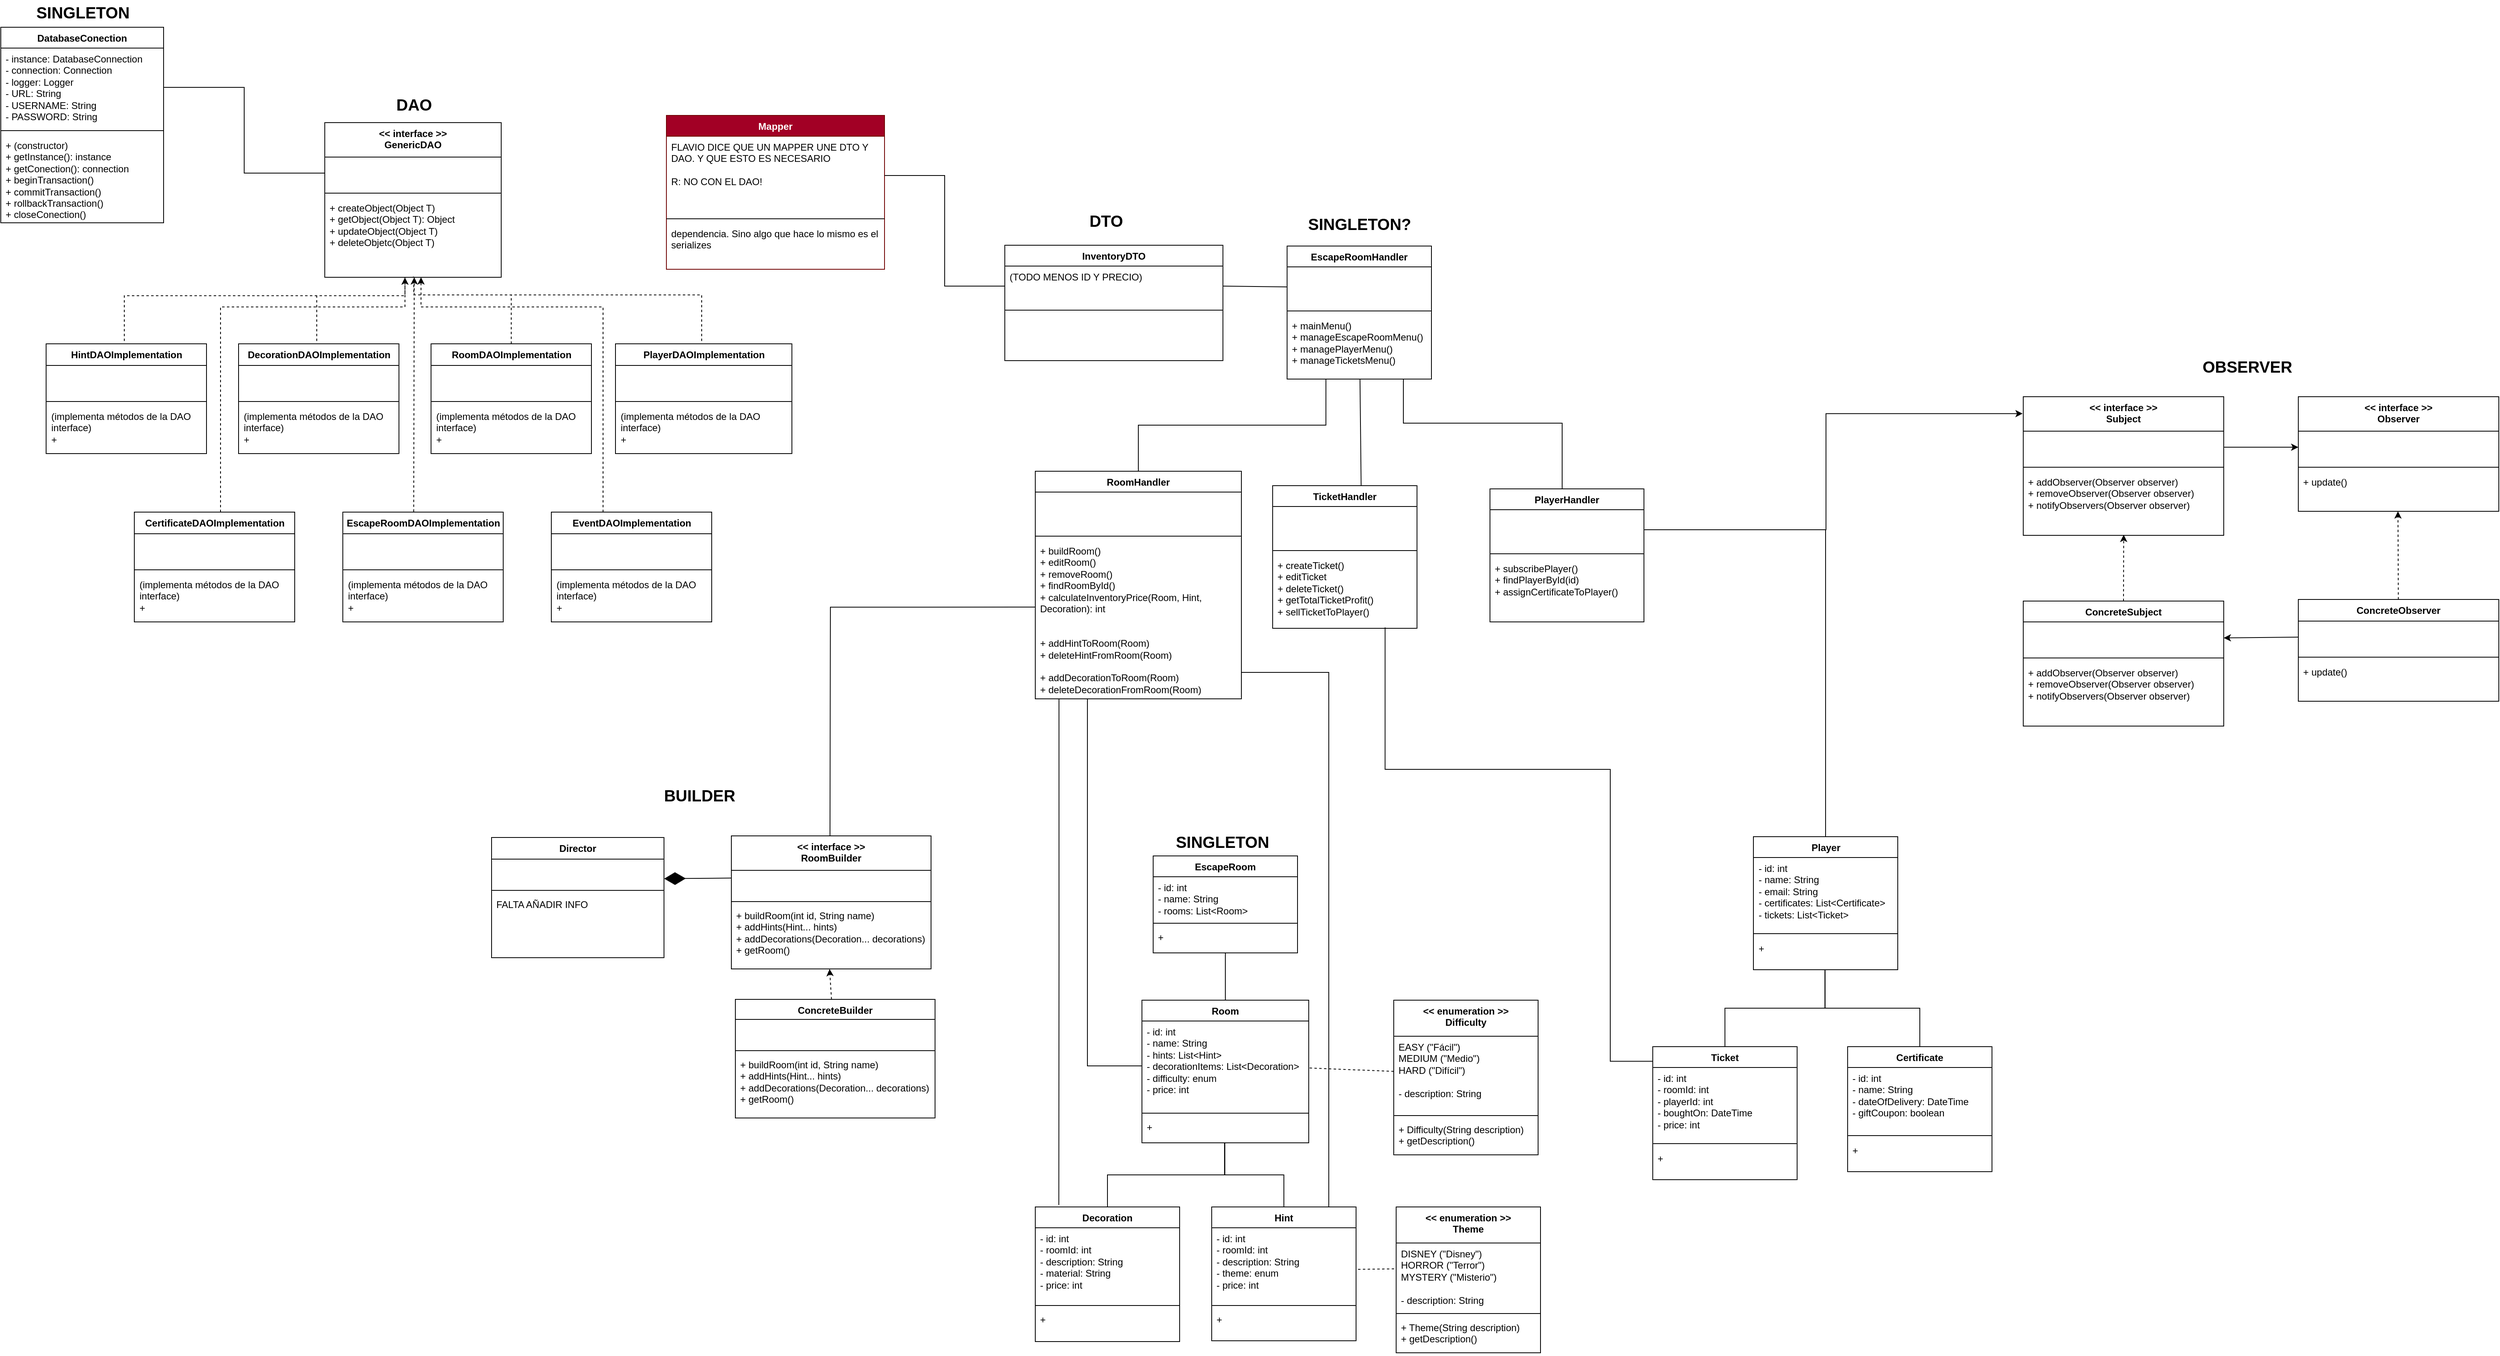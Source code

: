 <mxfile version="27.1.1">
  <diagram name="Page-1" id="OWC_KKA009irrevfmrrw">
    <mxGraphModel dx="2335" dy="1278" grid="0" gridSize="10" guides="1" tooltips="1" connect="1" arrows="1" fold="1" page="0" pageScale="1" pageWidth="1169" pageHeight="827" background="light-dark(#FFFFFF,#222222)" math="0" shadow="0">
      <root>
        <mxCell id="0" />
        <mxCell id="1" parent="0" />
        <mxCell id="PfSpk5NvbkcI9RBnBGga-21" value="EscapeRoom" style="swimlane;fontStyle=1;align=center;verticalAlign=top;childLayout=stackLayout;horizontal=1;startSize=26;horizontalStack=0;resizeParent=1;resizeParentMax=0;resizeLast=0;collapsible=1;marginBottom=0;whiteSpace=wrap;html=1;strokeColor=default;fontFamily=Helvetica;fontSize=12;fontColor=default;fillColor=default;" parent="1" vertex="1">
          <mxGeometry x="2600" y="1109" width="180" height="121" as="geometry">
            <mxRectangle x="410" y="210" width="100" height="30" as="alternateBounds" />
          </mxGeometry>
        </mxCell>
        <mxCell id="PfSpk5NvbkcI9RBnBGga-22" value="&lt;div&gt;- id: int&lt;/div&gt;&lt;div&gt;- name: String&lt;/div&gt;&lt;div&gt;- rooms: List&amp;lt;Room&amp;gt;&lt;/div&gt;" style="text;strokeColor=none;fillColor=none;align=left;verticalAlign=top;spacingLeft=4;spacingRight=4;overflow=hidden;rotatable=0;points=[[0,0.5],[1,0.5]];portConstraint=eastwest;whiteSpace=wrap;html=1;fontFamily=Helvetica;fontSize=12;fontColor=default;" parent="PfSpk5NvbkcI9RBnBGga-21" vertex="1">
          <mxGeometry y="26" width="180" height="54" as="geometry" />
        </mxCell>
        <mxCell id="PfSpk5NvbkcI9RBnBGga-23" value="" style="line;strokeWidth=1;fillColor=default;align=left;verticalAlign=top;spacingTop=-1;spacingLeft=3;spacingRight=3;rotatable=0;labelPosition=right;points=[];portConstraint=eastwest;strokeColor=default;fontFamily=Helvetica;fontSize=12;fontColor=default;" parent="PfSpk5NvbkcI9RBnBGga-21" vertex="1">
          <mxGeometry y="80" width="180" height="8" as="geometry" />
        </mxCell>
        <mxCell id="PfSpk5NvbkcI9RBnBGga-24" value="+" style="text;strokeColor=none;fillColor=none;align=left;verticalAlign=top;spacingLeft=4;spacingRight=4;overflow=hidden;rotatable=0;points=[[0,0.5],[1,0.5]];portConstraint=eastwest;whiteSpace=wrap;html=1;fontFamily=Helvetica;fontSize=12;fontColor=default;" parent="PfSpk5NvbkcI9RBnBGga-21" vertex="1">
          <mxGeometry y="88" width="180" height="33" as="geometry" />
        </mxCell>
        <mxCell id="d2TroPxUpM5pm_Wj-b7w-1" style="edgeStyle=orthogonalEdgeStyle;rounded=0;orthogonalLoop=1;jettySize=auto;html=1;entryX=0.5;entryY=1;entryDx=0;entryDy=0;endArrow=none;startFill=0;" parent="1" source="wDagL0vwpDy8cHqzAjnp-1" target="PfSpk5NvbkcI9RBnBGga-21" edge="1">
          <mxGeometry relative="1" as="geometry">
            <mxPoint x="2693" y="1287.583" as="targetPoint" />
          </mxGeometry>
        </mxCell>
        <mxCell id="wDagL0vwpDy8cHqzAjnp-1" value="Room" style="swimlane;fontStyle=1;align=center;verticalAlign=top;childLayout=stackLayout;horizontal=1;startSize=26;horizontalStack=0;resizeParent=1;resizeParentMax=0;resizeLast=0;collapsible=1;marginBottom=0;whiteSpace=wrap;html=1;strokeColor=default;fontFamily=Helvetica;fontSize=12;fontColor=default;fillColor=default;" parent="1" vertex="1">
          <mxGeometry x="2586" y="1289" width="208" height="178" as="geometry">
            <mxRectangle x="410" y="210" width="100" height="30" as="alternateBounds" />
          </mxGeometry>
        </mxCell>
        <mxCell id="wDagL0vwpDy8cHqzAjnp-2" value="&lt;div&gt;- id: int&lt;/div&gt;&lt;div&gt;- name: String&lt;/div&gt;&lt;div&gt;- hints: List&amp;lt;Hint&amp;gt;&lt;/div&gt;&lt;div&gt;- decorationItems: List&amp;lt;Decoration&amp;gt;&lt;/div&gt;&lt;div&gt;- difficulty: enum&lt;/div&gt;&lt;div&gt;- price: int&lt;/div&gt;" style="text;strokeColor=none;fillColor=none;align=left;verticalAlign=top;spacingLeft=4;spacingRight=4;overflow=hidden;rotatable=0;points=[[0,0.5],[1,0.5]];portConstraint=eastwest;whiteSpace=wrap;html=1;fontFamily=Helvetica;fontSize=12;fontColor=default;" parent="wDagL0vwpDy8cHqzAjnp-1" vertex="1">
          <mxGeometry y="26" width="208" height="111" as="geometry" />
        </mxCell>
        <mxCell id="wDagL0vwpDy8cHqzAjnp-3" value="" style="line;strokeWidth=1;fillColor=default;align=left;verticalAlign=top;spacingTop=-1;spacingLeft=3;spacingRight=3;rotatable=0;labelPosition=right;points=[];portConstraint=eastwest;strokeColor=default;fontFamily=Helvetica;fontSize=12;fontColor=default;" parent="wDagL0vwpDy8cHqzAjnp-1" vertex="1">
          <mxGeometry y="137" width="208" height="8" as="geometry" />
        </mxCell>
        <mxCell id="wDagL0vwpDy8cHqzAjnp-4" value="+" style="text;strokeColor=none;fillColor=none;align=left;verticalAlign=top;spacingLeft=4;spacingRight=4;overflow=hidden;rotatable=0;points=[[0,0.5],[1,0.5]];portConstraint=eastwest;whiteSpace=wrap;html=1;fontFamily=Helvetica;fontSize=12;fontColor=default;" parent="wDagL0vwpDy8cHqzAjnp-1" vertex="1">
          <mxGeometry y="145" width="208" height="33" as="geometry" />
        </mxCell>
        <mxCell id="wDagL0vwpDy8cHqzAjnp-5" value="Hint" style="swimlane;fontStyle=1;align=center;verticalAlign=top;childLayout=stackLayout;horizontal=1;startSize=26;horizontalStack=0;resizeParent=1;resizeParentMax=0;resizeLast=0;collapsible=1;marginBottom=0;whiteSpace=wrap;html=1;strokeColor=default;fontFamily=Helvetica;fontSize=12;fontColor=default;fillColor=default;" parent="1" vertex="1">
          <mxGeometry x="2673" y="1547" width="180" height="167" as="geometry">
            <mxRectangle x="410" y="210" width="100" height="30" as="alternateBounds" />
          </mxGeometry>
        </mxCell>
        <mxCell id="wDagL0vwpDy8cHqzAjnp-6" value="&lt;div&gt;- id: int&lt;/div&gt;&lt;div&gt;- roomId: int&lt;/div&gt;&lt;div&gt;- description: String&lt;/div&gt;&lt;div&gt;- theme: enum&lt;/div&gt;&lt;div&gt;- price: int&lt;/div&gt;" style="text;strokeColor=none;fillColor=none;align=left;verticalAlign=top;spacingLeft=4;spacingRight=4;overflow=hidden;rotatable=0;points=[[0,0.5],[1,0.5]];portConstraint=eastwest;whiteSpace=wrap;html=1;fontFamily=Helvetica;fontSize=12;fontColor=default;" parent="wDagL0vwpDy8cHqzAjnp-5" vertex="1">
          <mxGeometry y="26" width="180" height="93" as="geometry" />
        </mxCell>
        <mxCell id="wDagL0vwpDy8cHqzAjnp-7" value="" style="line;strokeWidth=1;fillColor=default;align=left;verticalAlign=top;spacingTop=-1;spacingLeft=3;spacingRight=3;rotatable=0;labelPosition=right;points=[];portConstraint=eastwest;strokeColor=default;fontFamily=Helvetica;fontSize=12;fontColor=default;" parent="wDagL0vwpDy8cHqzAjnp-5" vertex="1">
          <mxGeometry y="119" width="180" height="8" as="geometry" />
        </mxCell>
        <mxCell id="wDagL0vwpDy8cHqzAjnp-8" value="+" style="text;strokeColor=none;fillColor=none;align=left;verticalAlign=top;spacingLeft=4;spacingRight=4;overflow=hidden;rotatable=0;points=[[0,0.5],[1,0.5]];portConstraint=eastwest;whiteSpace=wrap;html=1;fontFamily=Helvetica;fontSize=12;fontColor=default;" parent="wDagL0vwpDy8cHqzAjnp-5" vertex="1">
          <mxGeometry y="127" width="180" height="40" as="geometry" />
        </mxCell>
        <mxCell id="wDagL0vwpDy8cHqzAjnp-9" value="&lt;div&gt;&amp;lt;&amp;lt; enumeration &amp;gt;&amp;gt;&lt;/div&gt;&lt;div&gt;&lt;div&gt;Difficulty&lt;/div&gt;&lt;br&gt;&lt;/div&gt;" style="swimlane;fontStyle=1;align=center;verticalAlign=top;childLayout=stackLayout;horizontal=1;startSize=45;horizontalStack=0;resizeParent=1;resizeParentMax=0;resizeLast=0;collapsible=1;marginBottom=0;whiteSpace=wrap;html=1;strokeColor=default;fontFamily=Helvetica;fontSize=12;fontColor=default;fillColor=default;" parent="1" vertex="1">
          <mxGeometry x="2900" y="1289" width="180" height="193" as="geometry">
            <mxRectangle x="410" y="210" width="100" height="30" as="alternateBounds" />
          </mxGeometry>
        </mxCell>
        <mxCell id="wDagL0vwpDy8cHqzAjnp-10" value="&lt;div&gt;EASY (&quot;Fácil&quot;)&lt;/div&gt;&lt;div&gt;MEDIUM (&quot;Medio&quot;)&lt;/div&gt;&lt;div&gt;HARD (&quot;Difícil&quot;)&lt;/div&gt;&lt;div&gt;&lt;br&gt;&lt;/div&gt;&lt;div&gt;- description: String&lt;/div&gt;" style="text;strokeColor=none;fillColor=none;align=left;verticalAlign=top;spacingLeft=4;spacingRight=4;overflow=hidden;rotatable=0;points=[[0,0.5],[1,0.5]];portConstraint=eastwest;whiteSpace=wrap;html=1;fontFamily=Helvetica;fontSize=12;fontColor=default;" parent="wDagL0vwpDy8cHqzAjnp-9" vertex="1">
          <mxGeometry y="45" width="180" height="95" as="geometry" />
        </mxCell>
        <mxCell id="wDagL0vwpDy8cHqzAjnp-11" value="" style="line;strokeWidth=1;fillColor=default;align=left;verticalAlign=top;spacingTop=-1;spacingLeft=3;spacingRight=3;rotatable=0;labelPosition=right;points=[];portConstraint=eastwest;strokeColor=default;fontFamily=Helvetica;fontSize=12;fontColor=default;" parent="wDagL0vwpDy8cHqzAjnp-9" vertex="1">
          <mxGeometry y="140" width="180" height="8" as="geometry" />
        </mxCell>
        <mxCell id="wDagL0vwpDy8cHqzAjnp-12" value="&lt;div&gt;+ Difficulty(String description)&lt;/div&gt;&lt;div&gt;+ getDescription()&lt;/div&gt;" style="text;strokeColor=none;fillColor=none;align=left;verticalAlign=top;spacingLeft=4;spacingRight=4;overflow=hidden;rotatable=0;points=[[0,0.5],[1,0.5]];portConstraint=eastwest;whiteSpace=wrap;html=1;fontFamily=Helvetica;fontSize=12;fontColor=default;" parent="wDagL0vwpDy8cHqzAjnp-9" vertex="1">
          <mxGeometry y="148" width="180" height="45" as="geometry" />
        </mxCell>
        <mxCell id="wDagL0vwpDy8cHqzAjnp-14" value="&lt;div&gt;&amp;lt;&amp;lt; enumeration &amp;gt;&amp;gt;&lt;/div&gt;&lt;div&gt;Theme&lt;/div&gt;" style="swimlane;fontStyle=1;align=center;verticalAlign=top;childLayout=stackLayout;horizontal=1;startSize=45;horizontalStack=0;resizeParent=1;resizeParentMax=0;resizeLast=0;collapsible=1;marginBottom=0;whiteSpace=wrap;html=1;strokeColor=default;fontFamily=Helvetica;fontSize=12;fontColor=default;fillColor=default;" parent="1" vertex="1">
          <mxGeometry x="2903" y="1547" width="180" height="182" as="geometry">
            <mxRectangle x="410" y="210" width="100" height="30" as="alternateBounds" />
          </mxGeometry>
        </mxCell>
        <mxCell id="wDagL0vwpDy8cHqzAjnp-15" value="&lt;div&gt;DISNEY (&quot;Disney&quot;)&lt;/div&gt;&lt;div&gt;HORROR (&quot;Terror&quot;)&lt;/div&gt;&lt;div&gt;MYSTERY (&quot;Misterio&quot;)&lt;/div&gt;&lt;div&gt;&lt;br&gt;&lt;/div&gt;&lt;div&gt;- description: String&lt;/div&gt;" style="text;strokeColor=none;fillColor=none;align=left;verticalAlign=top;spacingLeft=4;spacingRight=4;overflow=hidden;rotatable=0;points=[[0,0.5],[1,0.5]];portConstraint=eastwest;whiteSpace=wrap;html=1;fontFamily=Helvetica;fontSize=12;fontColor=default;" parent="wDagL0vwpDy8cHqzAjnp-14" vertex="1">
          <mxGeometry y="45" width="180" height="84" as="geometry" />
        </mxCell>
        <mxCell id="wDagL0vwpDy8cHqzAjnp-16" value="" style="line;strokeWidth=1;fillColor=default;align=left;verticalAlign=top;spacingTop=-1;spacingLeft=3;spacingRight=3;rotatable=0;labelPosition=right;points=[];portConstraint=eastwest;strokeColor=default;fontFamily=Helvetica;fontSize=12;fontColor=default;" parent="wDagL0vwpDy8cHqzAjnp-14" vertex="1">
          <mxGeometry y="129" width="180" height="8" as="geometry" />
        </mxCell>
        <mxCell id="wDagL0vwpDy8cHqzAjnp-17" value="&lt;div&gt;+ Theme(String description)&lt;/div&gt;&lt;div&gt;+ getDescription()&lt;/div&gt;" style="text;strokeColor=none;fillColor=none;align=left;verticalAlign=top;spacingLeft=4;spacingRight=4;overflow=hidden;rotatable=0;points=[[0,0.5],[1,0.5]];portConstraint=eastwest;whiteSpace=wrap;html=1;fontFamily=Helvetica;fontSize=12;fontColor=default;" parent="wDagL0vwpDy8cHqzAjnp-14" vertex="1">
          <mxGeometry y="137" width="180" height="45" as="geometry" />
        </mxCell>
        <mxCell id="d2TroPxUpM5pm_Wj-b7w-3" style="edgeStyle=orthogonalEdgeStyle;rounded=0;orthogonalLoop=1;jettySize=auto;html=1;entryX=0.495;entryY=1.003;entryDx=0;entryDy=0;entryPerimeter=0;endArrow=none;startFill=0;" parent="1" source="wDagL0vwpDy8cHqzAjnp-18" target="wDagL0vwpDy8cHqzAjnp-4" edge="1">
          <mxGeometry relative="1" as="geometry">
            <mxPoint x="2534" y="1523.619" as="targetPoint" />
          </mxGeometry>
        </mxCell>
        <mxCell id="wDagL0vwpDy8cHqzAjnp-18" value="Decoration" style="swimlane;fontStyle=1;align=center;verticalAlign=top;childLayout=stackLayout;horizontal=1;startSize=26;horizontalStack=0;resizeParent=1;resizeParentMax=0;resizeLast=0;collapsible=1;marginBottom=0;whiteSpace=wrap;html=1;strokeColor=default;fontFamily=Helvetica;fontSize=12;fontColor=default;fillColor=default;" parent="1" vertex="1">
          <mxGeometry x="2453" y="1547" width="180" height="168" as="geometry">
            <mxRectangle x="410" y="210" width="100" height="30" as="alternateBounds" />
          </mxGeometry>
        </mxCell>
        <mxCell id="wDagL0vwpDy8cHqzAjnp-19" value="&lt;div&gt;- id: int&lt;/div&gt;&lt;div&gt;- roomId: int&lt;/div&gt;&lt;div&gt;- description: String&lt;/div&gt;&lt;div&gt;- material: String&lt;/div&gt;&lt;div&gt;- price: int&lt;/div&gt;" style="text;strokeColor=none;fillColor=none;align=left;verticalAlign=top;spacingLeft=4;spacingRight=4;overflow=hidden;rotatable=0;points=[[0,0.5],[1,0.5]];portConstraint=eastwest;whiteSpace=wrap;html=1;fontFamily=Helvetica;fontSize=12;fontColor=default;" parent="wDagL0vwpDy8cHqzAjnp-18" vertex="1">
          <mxGeometry y="26" width="180" height="93" as="geometry" />
        </mxCell>
        <mxCell id="wDagL0vwpDy8cHqzAjnp-20" value="" style="line;strokeWidth=1;fillColor=default;align=left;verticalAlign=top;spacingTop=-1;spacingLeft=3;spacingRight=3;rotatable=0;labelPosition=right;points=[];portConstraint=eastwest;strokeColor=default;fontFamily=Helvetica;fontSize=12;fontColor=default;" parent="wDagL0vwpDy8cHqzAjnp-18" vertex="1">
          <mxGeometry y="119" width="180" height="8" as="geometry" />
        </mxCell>
        <mxCell id="wDagL0vwpDy8cHqzAjnp-21" value="+" style="text;strokeColor=none;fillColor=none;align=left;verticalAlign=top;spacingLeft=4;spacingRight=4;overflow=hidden;rotatable=0;points=[[0,0.5],[1,0.5]];portConstraint=eastwest;whiteSpace=wrap;html=1;fontFamily=Helvetica;fontSize=12;fontColor=default;" parent="wDagL0vwpDy8cHqzAjnp-18" vertex="1">
          <mxGeometry y="127" width="180" height="41" as="geometry" />
        </mxCell>
        <mxCell id="d2TroPxUpM5pm_Wj-b7w-2" style="edgeStyle=orthogonalEdgeStyle;rounded=0;orthogonalLoop=1;jettySize=auto;html=1;entryX=0.497;entryY=1.016;entryDx=0;entryDy=0;entryPerimeter=0;endArrow=none;startFill=0;" parent="1" source="wDagL0vwpDy8cHqzAjnp-5" target="wDagL0vwpDy8cHqzAjnp-4" edge="1">
          <mxGeometry relative="1" as="geometry" />
        </mxCell>
        <mxCell id="d2TroPxUpM5pm_Wj-b7w-4" style="rounded=0;orthogonalLoop=1;jettySize=auto;html=1;entryX=1;entryY=0.528;entryDx=0;entryDy=0;endArrow=none;startFill=0;entryPerimeter=0;dashed=1;" parent="1" source="wDagL0vwpDy8cHqzAjnp-10" target="wDagL0vwpDy8cHqzAjnp-2" edge="1">
          <mxGeometry relative="1" as="geometry" />
        </mxCell>
        <mxCell id="d2TroPxUpM5pm_Wj-b7w-5" style="rounded=0;orthogonalLoop=1;jettySize=auto;html=1;entryX=0.998;entryY=0.558;entryDx=0;entryDy=0;endArrow=none;startFill=0;entryPerimeter=0;dashed=1;exitX=-0.014;exitY=0.384;exitDx=0;exitDy=0;exitPerimeter=0;" parent="1" source="wDagL0vwpDy8cHqzAjnp-15" target="wDagL0vwpDy8cHqzAjnp-6" edge="1">
          <mxGeometry relative="1" as="geometry">
            <mxPoint x="2894" y="1419" as="sourcePoint" />
            <mxPoint x="2807" y="1420" as="targetPoint" />
          </mxGeometry>
        </mxCell>
        <mxCell id="d2TroPxUpM5pm_Wj-b7w-7" value="Player" style="swimlane;fontStyle=1;align=center;verticalAlign=top;childLayout=stackLayout;horizontal=1;startSize=26;horizontalStack=0;resizeParent=1;resizeParentMax=0;resizeLast=0;collapsible=1;marginBottom=0;whiteSpace=wrap;html=1;strokeColor=default;fontFamily=Helvetica;fontSize=12;fontColor=default;fillColor=default;" parent="1" vertex="1">
          <mxGeometry x="3348.5" y="1085" width="180" height="166" as="geometry">
            <mxRectangle x="410" y="210" width="100" height="30" as="alternateBounds" />
          </mxGeometry>
        </mxCell>
        <mxCell id="d2TroPxUpM5pm_Wj-b7w-8" value="&lt;div&gt;- id: int&lt;/div&gt;&lt;div&gt;- name: String&lt;/div&gt;&lt;div&gt;- email: String&lt;/div&gt;&lt;div&gt;- certificates: List&amp;lt;Certificate&amp;gt;&lt;/div&gt;&lt;div&gt;- tickets: List&amp;lt;Ticket&amp;gt;&lt;/div&gt;" style="text;strokeColor=none;fillColor=none;align=left;verticalAlign=top;spacingLeft=4;spacingRight=4;overflow=hidden;rotatable=0;points=[[0,0.5],[1,0.5]];portConstraint=eastwest;whiteSpace=wrap;html=1;fontFamily=Helvetica;fontSize=12;fontColor=default;" parent="d2TroPxUpM5pm_Wj-b7w-7" vertex="1">
          <mxGeometry y="26" width="180" height="90" as="geometry" />
        </mxCell>
        <mxCell id="d2TroPxUpM5pm_Wj-b7w-9" value="" style="line;strokeWidth=1;fillColor=default;align=left;verticalAlign=top;spacingTop=-1;spacingLeft=3;spacingRight=3;rotatable=0;labelPosition=right;points=[];portConstraint=eastwest;strokeColor=default;fontFamily=Helvetica;fontSize=12;fontColor=default;" parent="d2TroPxUpM5pm_Wj-b7w-7" vertex="1">
          <mxGeometry y="116" width="180" height="10" as="geometry" />
        </mxCell>
        <mxCell id="d2TroPxUpM5pm_Wj-b7w-10" value="+" style="text;strokeColor=none;fillColor=none;align=left;verticalAlign=top;spacingLeft=4;spacingRight=4;overflow=hidden;rotatable=0;points=[[0,0.5],[1,0.5]];portConstraint=eastwest;whiteSpace=wrap;html=1;fontFamily=Helvetica;fontSize=12;fontColor=default;" parent="d2TroPxUpM5pm_Wj-b7w-7" vertex="1">
          <mxGeometry y="126" width="180" height="40" as="geometry" />
        </mxCell>
        <mxCell id="d2TroPxUpM5pm_Wj-b7w-12" value="Certificate" style="swimlane;fontStyle=1;align=center;verticalAlign=top;childLayout=stackLayout;horizontal=1;startSize=26;horizontalStack=0;resizeParent=1;resizeParentMax=0;resizeLast=0;collapsible=1;marginBottom=0;whiteSpace=wrap;html=1;strokeColor=default;fontFamily=Helvetica;fontSize=12;fontColor=default;fillColor=default;" parent="1" vertex="1">
          <mxGeometry x="3466" y="1347" width="180" height="156" as="geometry">
            <mxRectangle x="410" y="210" width="100" height="30" as="alternateBounds" />
          </mxGeometry>
        </mxCell>
        <mxCell id="d2TroPxUpM5pm_Wj-b7w-13" value="&lt;div&gt;- id: int&lt;/div&gt;&lt;div&gt;- name: String&lt;/div&gt;&lt;div&gt;- dateOfDelivery: DateTime&lt;/div&gt;&lt;div&gt;- giftCoupon: boolean&lt;/div&gt;" style="text;strokeColor=none;fillColor=none;align=left;verticalAlign=top;spacingLeft=4;spacingRight=4;overflow=hidden;rotatable=0;points=[[0,0.5],[1,0.5]];portConstraint=eastwest;whiteSpace=wrap;html=1;fontFamily=Helvetica;fontSize=12;fontColor=default;" parent="d2TroPxUpM5pm_Wj-b7w-12" vertex="1">
          <mxGeometry y="26" width="180" height="80" as="geometry" />
        </mxCell>
        <mxCell id="d2TroPxUpM5pm_Wj-b7w-14" value="" style="line;strokeWidth=1;fillColor=default;align=left;verticalAlign=top;spacingTop=-1;spacingLeft=3;spacingRight=3;rotatable=0;labelPosition=right;points=[];portConstraint=eastwest;strokeColor=default;fontFamily=Helvetica;fontSize=12;fontColor=default;" parent="d2TroPxUpM5pm_Wj-b7w-12" vertex="1">
          <mxGeometry y="106" width="180" height="10" as="geometry" />
        </mxCell>
        <mxCell id="d2TroPxUpM5pm_Wj-b7w-15" value="+" style="text;strokeColor=none;fillColor=none;align=left;verticalAlign=top;spacingLeft=4;spacingRight=4;overflow=hidden;rotatable=0;points=[[0,0.5],[1,0.5]];portConstraint=eastwest;whiteSpace=wrap;html=1;fontFamily=Helvetica;fontSize=12;fontColor=default;" parent="d2TroPxUpM5pm_Wj-b7w-12" vertex="1">
          <mxGeometry y="116" width="180" height="40" as="geometry" />
        </mxCell>
        <mxCell id="d2TroPxUpM5pm_Wj-b7w-16" value="Ticket" style="swimlane;fontStyle=1;align=center;verticalAlign=top;childLayout=stackLayout;horizontal=1;startSize=26;horizontalStack=0;resizeParent=1;resizeParentMax=0;resizeLast=0;collapsible=1;marginBottom=0;whiteSpace=wrap;html=1;strokeColor=default;fontFamily=Helvetica;fontSize=12;fontColor=default;fillColor=default;" parent="1" vertex="1">
          <mxGeometry x="3223" y="1347" width="180" height="166" as="geometry">
            <mxRectangle x="410" y="210" width="100" height="30" as="alternateBounds" />
          </mxGeometry>
        </mxCell>
        <mxCell id="d2TroPxUpM5pm_Wj-b7w-17" value="&lt;div&gt;- id: int&lt;/div&gt;&lt;div&gt;- roomId: int&lt;/div&gt;&lt;div&gt;- playerId: int&lt;/div&gt;&lt;div&gt;- boughtOn: DateTime&lt;/div&gt;&lt;div&gt;- price: int&lt;/div&gt;" style="text;strokeColor=none;fillColor=none;align=left;verticalAlign=top;spacingLeft=4;spacingRight=4;overflow=hidden;rotatable=0;points=[[0,0.5],[1,0.5]];portConstraint=eastwest;whiteSpace=wrap;html=1;fontFamily=Helvetica;fontSize=12;fontColor=default;" parent="d2TroPxUpM5pm_Wj-b7w-16" vertex="1">
          <mxGeometry y="26" width="180" height="90" as="geometry" />
        </mxCell>
        <mxCell id="d2TroPxUpM5pm_Wj-b7w-18" value="" style="line;strokeWidth=1;fillColor=default;align=left;verticalAlign=top;spacingTop=-1;spacingLeft=3;spacingRight=3;rotatable=0;labelPosition=right;points=[];portConstraint=eastwest;strokeColor=default;fontFamily=Helvetica;fontSize=12;fontColor=default;" parent="d2TroPxUpM5pm_Wj-b7w-16" vertex="1">
          <mxGeometry y="116" width="180" height="10" as="geometry" />
        </mxCell>
        <mxCell id="d2TroPxUpM5pm_Wj-b7w-19" value="+" style="text;strokeColor=none;fillColor=none;align=left;verticalAlign=top;spacingLeft=4;spacingRight=4;overflow=hidden;rotatable=0;points=[[0,0.5],[1,0.5]];portConstraint=eastwest;whiteSpace=wrap;html=1;fontFamily=Helvetica;fontSize=12;fontColor=default;" parent="d2TroPxUpM5pm_Wj-b7w-16" vertex="1">
          <mxGeometry y="126" width="180" height="40" as="geometry" />
        </mxCell>
        <mxCell id="d2TroPxUpM5pm_Wj-b7w-20" style="edgeStyle=orthogonalEdgeStyle;rounded=0;orthogonalLoop=1;jettySize=auto;html=1;exitX=0.5;exitY=0;exitDx=0;exitDy=0;entryX=0.496;entryY=1.018;entryDx=0;entryDy=0;entryPerimeter=0;endArrow=none;startFill=0;" parent="1" source="d2TroPxUpM5pm_Wj-b7w-12" target="d2TroPxUpM5pm_Wj-b7w-10" edge="1">
          <mxGeometry relative="1" as="geometry" />
        </mxCell>
        <mxCell id="d2TroPxUpM5pm_Wj-b7w-21" style="edgeStyle=orthogonalEdgeStyle;rounded=0;orthogonalLoop=1;jettySize=auto;html=1;entryX=0.496;entryY=1;entryDx=0;entryDy=0;entryPerimeter=0;endArrow=none;startFill=0;" parent="1" source="d2TroPxUpM5pm_Wj-b7w-16" target="d2TroPxUpM5pm_Wj-b7w-10" edge="1">
          <mxGeometry relative="1" as="geometry" />
        </mxCell>
        <mxCell id="d2TroPxUpM5pm_Wj-b7w-22" value="&lt;div&gt;&amp;lt;&amp;lt; interface &amp;gt;&amp;gt;&lt;/div&gt;&lt;div&gt;&lt;div&gt;RoomBuilder&lt;/div&gt;&lt;br&gt;&lt;/div&gt;" style="swimlane;fontStyle=1;align=center;verticalAlign=top;childLayout=stackLayout;horizontal=1;startSize=43;horizontalStack=0;resizeParent=1;resizeParentMax=0;resizeLast=0;collapsible=1;marginBottom=0;whiteSpace=wrap;html=1;strokeColor=default;fontFamily=Helvetica;fontSize=12;fontColor=default;fillColor=default;" parent="1" vertex="1">
          <mxGeometry x="2074" y="1084" width="249" height="166" as="geometry">
            <mxRectangle x="410" y="210" width="100" height="30" as="alternateBounds" />
          </mxGeometry>
        </mxCell>
        <mxCell id="d2TroPxUpM5pm_Wj-b7w-23" value="&lt;div&gt;&lt;br&gt;&lt;/div&gt;&lt;div&gt;&lt;br&gt;&lt;/div&gt;" style="text;strokeColor=none;fillColor=none;align=left;verticalAlign=top;spacingLeft=4;spacingRight=4;overflow=hidden;rotatable=0;points=[[0,0.5],[1,0.5]];portConstraint=eastwest;whiteSpace=wrap;html=1;fontFamily=Helvetica;fontSize=12;fontColor=default;" parent="d2TroPxUpM5pm_Wj-b7w-22" vertex="1">
          <mxGeometry y="43" width="249" height="35" as="geometry" />
        </mxCell>
        <mxCell id="d2TroPxUpM5pm_Wj-b7w-24" value="" style="line;strokeWidth=1;fillColor=default;align=left;verticalAlign=top;spacingTop=-1;spacingLeft=3;spacingRight=3;rotatable=0;labelPosition=right;points=[];portConstraint=eastwest;strokeColor=default;fontFamily=Helvetica;fontSize=12;fontColor=default;" parent="d2TroPxUpM5pm_Wj-b7w-22" vertex="1">
          <mxGeometry y="78" width="249" height="8" as="geometry" />
        </mxCell>
        <mxCell id="d2TroPxUpM5pm_Wj-b7w-25" value="&lt;div&gt;+ buildRoom(int id, String name)&lt;/div&gt;&lt;div&gt;+ addHints(Hint... hints)&lt;/div&gt;&lt;div&gt;+ addDecorations(Decoration... decorations)&lt;/div&gt;&lt;div&gt;+ getRoom()&lt;/div&gt;" style="text;strokeColor=none;fillColor=none;align=left;verticalAlign=top;spacingLeft=4;spacingRight=4;overflow=hidden;rotatable=0;points=[[0,0.5],[1,0.5]];portConstraint=eastwest;whiteSpace=wrap;html=1;fontFamily=Helvetica;fontSize=12;fontColor=default;" parent="d2TroPxUpM5pm_Wj-b7w-22" vertex="1">
          <mxGeometry y="86" width="249" height="80" as="geometry" />
        </mxCell>
        <mxCell id="d2TroPxUpM5pm_Wj-b7w-52" value="&lt;div&gt;&amp;lt;&amp;lt; interface &amp;gt;&amp;gt;&lt;/div&gt;&lt;div&gt;Observer&lt;/div&gt;" style="swimlane;fontStyle=1;align=center;verticalAlign=top;childLayout=stackLayout;horizontal=1;startSize=43;horizontalStack=0;resizeParent=1;resizeParentMax=0;resizeLast=0;collapsible=1;marginBottom=0;whiteSpace=wrap;html=1;strokeColor=default;fontFamily=Helvetica;fontSize=12;fontColor=default;fillColor=default;" parent="1" vertex="1">
          <mxGeometry x="4028" y="536" width="250" height="143" as="geometry">
            <mxRectangle x="410" y="210" width="100" height="30" as="alternateBounds" />
          </mxGeometry>
        </mxCell>
        <mxCell id="d2TroPxUpM5pm_Wj-b7w-53" value="&lt;div&gt;&lt;br&gt;&lt;/div&gt;&lt;div&gt;&lt;br&gt;&lt;/div&gt;" style="text;strokeColor=none;fillColor=none;align=left;verticalAlign=top;spacingLeft=4;spacingRight=4;overflow=hidden;rotatable=0;points=[[0,0.5],[1,0.5]];portConstraint=eastwest;whiteSpace=wrap;html=1;fontFamily=Helvetica;fontSize=12;fontColor=default;" parent="d2TroPxUpM5pm_Wj-b7w-52" vertex="1">
          <mxGeometry y="43" width="250" height="40" as="geometry" />
        </mxCell>
        <mxCell id="d2TroPxUpM5pm_Wj-b7w-54" value="" style="line;strokeWidth=1;fillColor=default;align=left;verticalAlign=top;spacingTop=-1;spacingLeft=3;spacingRight=3;rotatable=0;labelPosition=right;points=[];portConstraint=eastwest;strokeColor=default;fontFamily=Helvetica;fontSize=12;fontColor=default;" parent="d2TroPxUpM5pm_Wj-b7w-52" vertex="1">
          <mxGeometry y="83" width="250" height="10" as="geometry" />
        </mxCell>
        <mxCell id="d2TroPxUpM5pm_Wj-b7w-55" value="+ update()" style="text;strokeColor=none;fillColor=none;align=left;verticalAlign=top;spacingLeft=4;spacingRight=4;overflow=hidden;rotatable=0;points=[[0,0.5],[1,0.5]];portConstraint=eastwest;whiteSpace=wrap;html=1;fontFamily=Helvetica;fontSize=12;fontColor=default;" parent="d2TroPxUpM5pm_Wj-b7w-52" vertex="1">
          <mxGeometry y="93" width="250" height="50" as="geometry" />
        </mxCell>
        <mxCell id="d2TroPxUpM5pm_Wj-b7w-56" value="&lt;div&gt;&amp;lt;&amp;lt; interface &amp;gt;&amp;gt;&lt;/div&gt;&lt;div&gt;Subject&lt;/div&gt;" style="swimlane;fontStyle=1;align=center;verticalAlign=top;childLayout=stackLayout;horizontal=1;startSize=43;horizontalStack=0;resizeParent=1;resizeParentMax=0;resizeLast=0;collapsible=1;marginBottom=0;whiteSpace=wrap;html=1;strokeColor=default;fontFamily=Helvetica;fontSize=12;fontColor=default;fillColor=default;" parent="1" vertex="1">
          <mxGeometry x="3685" y="536" width="250" height="173" as="geometry">
            <mxRectangle x="410" y="210" width="100" height="30" as="alternateBounds" />
          </mxGeometry>
        </mxCell>
        <mxCell id="d2TroPxUpM5pm_Wj-b7w-57" value="&lt;div&gt;&lt;br&gt;&lt;/div&gt;&lt;div&gt;&lt;br&gt;&lt;/div&gt;" style="text;strokeColor=none;fillColor=none;align=left;verticalAlign=top;spacingLeft=4;spacingRight=4;overflow=hidden;rotatable=0;points=[[0,0.5],[1,0.5]];portConstraint=eastwest;whiteSpace=wrap;html=1;fontFamily=Helvetica;fontSize=12;fontColor=default;" parent="d2TroPxUpM5pm_Wj-b7w-56" vertex="1">
          <mxGeometry y="43" width="250" height="40" as="geometry" />
        </mxCell>
        <mxCell id="d2TroPxUpM5pm_Wj-b7w-58" value="" style="line;strokeWidth=1;fillColor=default;align=left;verticalAlign=top;spacingTop=-1;spacingLeft=3;spacingRight=3;rotatable=0;labelPosition=right;points=[];portConstraint=eastwest;strokeColor=default;fontFamily=Helvetica;fontSize=12;fontColor=default;" parent="d2TroPxUpM5pm_Wj-b7w-56" vertex="1">
          <mxGeometry y="83" width="250" height="10" as="geometry" />
        </mxCell>
        <mxCell id="d2TroPxUpM5pm_Wj-b7w-59" value="&lt;div&gt;+ addObserver(Observer observer)&lt;/div&gt;&lt;div&gt;+ removeObserver(Observer observer)&lt;/div&gt;&lt;div&gt;+ notifyObservers(Observer observer)&lt;/div&gt;" style="text;strokeColor=none;fillColor=none;align=left;verticalAlign=top;spacingLeft=4;spacingRight=4;overflow=hidden;rotatable=0;points=[[0,0.5],[1,0.5]];portConstraint=eastwest;whiteSpace=wrap;html=1;fontFamily=Helvetica;fontSize=12;fontColor=default;" parent="d2TroPxUpM5pm_Wj-b7w-56" vertex="1">
          <mxGeometry y="93" width="250" height="80" as="geometry" />
        </mxCell>
        <mxCell id="d2TroPxUpM5pm_Wj-b7w-61" value="BUILDER" style="text;html=1;align=center;verticalAlign=middle;resizable=0;points=[];autosize=1;strokeColor=none;fillColor=none;fontColor=light-dark(#000000,#99FFFF);fontStyle=1;fontFamily=Helvetica;fontSize=20;" parent="1" vertex="1">
          <mxGeometry x="1999" y="1020" width="70" height="26" as="geometry" />
        </mxCell>
        <mxCell id="d2TroPxUpM5pm_Wj-b7w-62" value="OBSERVER" style="text;html=1;align=center;verticalAlign=middle;resizable=0;points=[];autosize=1;strokeColor=none;fillColor=none;fontColor=light-dark(#000000,#99FFFF);fontStyle=1;fontFamily=Helvetica;fontSize=20;" parent="1" vertex="1">
          <mxGeometry x="3924" y="483" width="80" height="30" as="geometry" />
        </mxCell>
        <mxCell id="B7DnLsZBH4G_zitubydF-39" style="edgeStyle=orthogonalEdgeStyle;rounded=0;orthogonalLoop=1;jettySize=auto;html=1;endArrow=none;startFill=0;" parent="1" source="d2TroPxUpM5pm_Wj-b7w-64" target="wDagL0vwpDy8cHqzAjnp-2" edge="1">
          <mxGeometry relative="1" as="geometry">
            <Array as="points">
              <mxPoint x="2518" y="1371" />
            </Array>
          </mxGeometry>
        </mxCell>
        <mxCell id="d2TroPxUpM5pm_Wj-b7w-64" value="RoomHandler" style="swimlane;fontStyle=1;align=center;verticalAlign=top;childLayout=stackLayout;horizontal=1;startSize=26;horizontalStack=0;resizeParent=1;resizeParentMax=0;resizeLast=0;collapsible=1;marginBottom=0;whiteSpace=wrap;html=1;strokeColor=default;fontFamily=Helvetica;fontSize=12;fontColor=default;fillColor=default;" parent="1" vertex="1">
          <mxGeometry x="2453" y="629" width="257" height="284" as="geometry">
            <mxRectangle x="410" y="210" width="100" height="30" as="alternateBounds" />
          </mxGeometry>
        </mxCell>
        <mxCell id="d2TroPxUpM5pm_Wj-b7w-65" value="&lt;div&gt;&lt;br&gt;&lt;/div&gt;&lt;div&gt;&lt;br&gt;&lt;/div&gt;" style="text;strokeColor=none;fillColor=none;align=left;verticalAlign=top;spacingLeft=4;spacingRight=4;overflow=hidden;rotatable=0;points=[[0,0.5],[1,0.5]];portConstraint=eastwest;whiteSpace=wrap;html=1;fontFamily=Helvetica;fontSize=12;fontColor=default;" parent="d2TroPxUpM5pm_Wj-b7w-64" vertex="1">
          <mxGeometry y="26" width="257" height="50" as="geometry" />
        </mxCell>
        <mxCell id="d2TroPxUpM5pm_Wj-b7w-66" value="" style="line;strokeWidth=1;fillColor=default;align=left;verticalAlign=top;spacingTop=-1;spacingLeft=3;spacingRight=3;rotatable=0;labelPosition=right;points=[];portConstraint=eastwest;strokeColor=default;fontFamily=Helvetica;fontSize=12;fontColor=default;" parent="d2TroPxUpM5pm_Wj-b7w-64" vertex="1">
          <mxGeometry y="76" width="257" height="10" as="geometry" />
        </mxCell>
        <mxCell id="d2TroPxUpM5pm_Wj-b7w-67" value="&lt;div&gt;+ buildRoom()&lt;/div&gt;&lt;div&gt;+ editRoom()&lt;/div&gt;&lt;div&gt;+ removeRoom()&lt;/div&gt;&lt;div&gt;+ findRoomById()&lt;/div&gt;&lt;div&gt;&lt;div&gt;+ calculateInventoryPrice(Room, Hint, Decoration): int&lt;/div&gt;&lt;br&gt;&lt;/div&gt;&lt;div&gt;&lt;br&gt;&lt;/div&gt;&lt;div&gt;+ addHintToRoom(Room)&lt;/div&gt;&lt;div&gt;+ deleteHintFromRoom(Room)&lt;/div&gt;&lt;div&gt;&lt;br&gt;&lt;/div&gt;&lt;div&gt;+ addDecorationToRoom(Room)&lt;/div&gt;&lt;div&gt;+ deleteDecorationFromRoom(Room)&lt;/div&gt;&lt;br&gt;&lt;div&gt;&lt;br&gt;&lt;/div&gt;" style="text;strokeColor=none;fillColor=none;align=left;verticalAlign=top;spacingLeft=4;spacingRight=4;overflow=hidden;rotatable=0;points=[[0,0.5],[1,0.5]];portConstraint=eastwest;whiteSpace=wrap;html=1;fontFamily=Helvetica;fontSize=12;fontColor=default;" parent="d2TroPxUpM5pm_Wj-b7w-64" vertex="1">
          <mxGeometry y="86" width="257" height="198" as="geometry" />
        </mxCell>
        <mxCell id="d2TroPxUpM5pm_Wj-b7w-68" value="InventoryDTO" style="swimlane;fontStyle=1;align=center;verticalAlign=top;childLayout=stackLayout;horizontal=1;startSize=26;horizontalStack=0;resizeParent=1;resizeParentMax=0;resizeLast=0;collapsible=1;marginBottom=0;whiteSpace=wrap;html=1;strokeColor=default;fontFamily=Helvetica;fontSize=12;fontColor=default;fillColor=default;" parent="1" vertex="1">
          <mxGeometry x="2415" y="347" width="272" height="144" as="geometry">
            <mxRectangle x="410" y="210" width="100" height="30" as="alternateBounds" />
          </mxGeometry>
        </mxCell>
        <mxCell id="d2TroPxUpM5pm_Wj-b7w-69" value="(TODO MENOS ID Y PRECIO)" style="text;strokeColor=none;fillColor=none;align=left;verticalAlign=top;spacingLeft=4;spacingRight=4;overflow=hidden;rotatable=0;points=[[0,0.5],[1,0.5]];portConstraint=eastwest;whiteSpace=wrap;html=1;fontFamily=Helvetica;fontSize=12;fontColor=default;" parent="d2TroPxUpM5pm_Wj-b7w-68" vertex="1">
          <mxGeometry y="26" width="272" height="50" as="geometry" />
        </mxCell>
        <mxCell id="d2TroPxUpM5pm_Wj-b7w-70" value="" style="line;strokeWidth=1;fillColor=default;align=left;verticalAlign=top;spacingTop=-1;spacingLeft=3;spacingRight=3;rotatable=0;labelPosition=right;points=[];portConstraint=eastwest;strokeColor=default;fontFamily=Helvetica;fontSize=12;fontColor=default;" parent="d2TroPxUpM5pm_Wj-b7w-68" vertex="1">
          <mxGeometry y="76" width="272" height="10" as="geometry" />
        </mxCell>
        <mxCell id="d2TroPxUpM5pm_Wj-b7w-71" value="&lt;div&gt;&lt;br&gt;&lt;/div&gt;&lt;div&gt;&lt;br&gt;&lt;/div&gt;" style="text;strokeColor=none;fillColor=none;align=left;verticalAlign=top;spacingLeft=4;spacingRight=4;overflow=hidden;rotatable=0;points=[[0,0.5],[1,0.5]];portConstraint=eastwest;whiteSpace=wrap;html=1;fontFamily=Helvetica;fontSize=12;fontColor=default;" parent="d2TroPxUpM5pm_Wj-b7w-68" vertex="1">
          <mxGeometry y="86" width="272" height="58" as="geometry" />
        </mxCell>
        <mxCell id="d2TroPxUpM5pm_Wj-b7w-72" value="SINGLETON" style="text;html=1;align=center;verticalAlign=middle;resizable=0;points=[];autosize=1;strokeColor=none;fillColor=none;fontFamily=Helvetica;fontSize=20;fontColor=light-dark(#000000,#99FFFF);fontStyle=1;" parent="1" vertex="1">
          <mxGeometry x="2642" y="1078" width="87" height="26" as="geometry" />
        </mxCell>
        <mxCell id="HWZtCZz-l5XKwbO_s5Z8-14" style="rounded=0;orthogonalLoop=1;jettySize=auto;html=1;entryX=0.613;entryY=0.002;entryDx=0;entryDy=0;entryPerimeter=0;strokeColor=default;align=center;verticalAlign=middle;fontFamily=Helvetica;fontSize=11;fontColor=default;labelBackgroundColor=default;startFill=0;endArrow=none;" parent="1" source="d2TroPxUpM5pm_Wj-b7w-78" target="d2TroPxUpM5pm_Wj-b7w-87" edge="1">
          <mxGeometry relative="1" as="geometry">
            <mxPoint x="2857" y="616.456" as="targetPoint" />
          </mxGeometry>
        </mxCell>
        <mxCell id="HWZtCZz-l5XKwbO_s5Z8-15" style="edgeStyle=orthogonalEdgeStyle;rounded=0;orthogonalLoop=1;jettySize=auto;html=1;strokeColor=default;align=center;verticalAlign=middle;fontFamily=Helvetica;fontSize=11;fontColor=default;labelBackgroundColor=default;startFill=0;endArrow=none;" parent="1" source="d2TroPxUpM5pm_Wj-b7w-78" target="HWZtCZz-l5XKwbO_s5Z8-8" edge="1">
          <mxGeometry relative="1" as="geometry">
            <Array as="points">
              <mxPoint x="2912" y="569" />
              <mxPoint x="3110" y="569" />
            </Array>
          </mxGeometry>
        </mxCell>
        <mxCell id="d2TroPxUpM5pm_Wj-b7w-78" value="EscapeRoomHandler" style="swimlane;fontStyle=1;align=center;verticalAlign=top;childLayout=stackLayout;horizontal=1;startSize=26;horizontalStack=0;resizeParent=1;resizeParentMax=0;resizeLast=0;collapsible=1;marginBottom=0;whiteSpace=wrap;html=1;strokeColor=default;fontFamily=Helvetica;fontSize=12;fontColor=default;fillColor=default;" parent="1" vertex="1">
          <mxGeometry x="2767" y="348" width="180" height="166" as="geometry">
            <mxRectangle x="410" y="210" width="100" height="30" as="alternateBounds" />
          </mxGeometry>
        </mxCell>
        <mxCell id="d2TroPxUpM5pm_Wj-b7w-79" value="&lt;div&gt;&lt;br&gt;&lt;/div&gt;&lt;div&gt;&lt;br&gt;&lt;/div&gt;" style="text;strokeColor=none;fillColor=none;align=left;verticalAlign=top;spacingLeft=4;spacingRight=4;overflow=hidden;rotatable=0;points=[[0,0.5],[1,0.5]];portConstraint=eastwest;whiteSpace=wrap;html=1;fontFamily=Helvetica;fontSize=12;fontColor=default;" parent="d2TroPxUpM5pm_Wj-b7w-78" vertex="1">
          <mxGeometry y="26" width="180" height="50" as="geometry" />
        </mxCell>
        <mxCell id="d2TroPxUpM5pm_Wj-b7w-80" value="" style="line;strokeWidth=1;fillColor=default;align=left;verticalAlign=top;spacingTop=-1;spacingLeft=3;spacingRight=3;rotatable=0;labelPosition=right;points=[];portConstraint=eastwest;strokeColor=default;fontFamily=Helvetica;fontSize=12;fontColor=default;" parent="d2TroPxUpM5pm_Wj-b7w-78" vertex="1">
          <mxGeometry y="76" width="180" height="10" as="geometry" />
        </mxCell>
        <mxCell id="d2TroPxUpM5pm_Wj-b7w-81" value="&lt;div&gt;+ mainMenu()&lt;/div&gt;&lt;div&gt;+ manageEscapeRoomMenu()&lt;/div&gt;&lt;div&gt;+ managePlayerMenu()&lt;/div&gt;&lt;div&gt;+ manageTicketsMenu()&lt;/div&gt;" style="text;strokeColor=none;fillColor=none;align=left;verticalAlign=top;spacingLeft=4;spacingRight=4;overflow=hidden;rotatable=0;points=[[0,0.5],[1,0.5]];portConstraint=eastwest;whiteSpace=wrap;html=1;fontFamily=Helvetica;fontSize=12;fontColor=default;" parent="d2TroPxUpM5pm_Wj-b7w-78" vertex="1">
          <mxGeometry y="86" width="180" height="80" as="geometry" />
        </mxCell>
        <mxCell id="d2TroPxUpM5pm_Wj-b7w-87" value="TicketHandler" style="swimlane;fontStyle=1;align=center;verticalAlign=top;childLayout=stackLayout;horizontal=1;startSize=26;horizontalStack=0;resizeParent=1;resizeParentMax=0;resizeLast=0;collapsible=1;marginBottom=0;whiteSpace=wrap;html=1;strokeColor=default;fontFamily=Helvetica;fontSize=12;fontColor=default;fillColor=default;" parent="1" vertex="1">
          <mxGeometry x="2749" y="647" width="180" height="178" as="geometry">
            <mxRectangle x="410" y="210" width="100" height="30" as="alternateBounds" />
          </mxGeometry>
        </mxCell>
        <mxCell id="d2TroPxUpM5pm_Wj-b7w-88" value="&lt;div&gt;&lt;br&gt;&lt;/div&gt;&lt;div&gt;&lt;br&gt;&lt;/div&gt;" style="text;strokeColor=none;fillColor=none;align=left;verticalAlign=top;spacingLeft=4;spacingRight=4;overflow=hidden;rotatable=0;points=[[0,0.5],[1,0.5]];portConstraint=eastwest;whiteSpace=wrap;html=1;fontFamily=Helvetica;fontSize=12;fontColor=default;" parent="d2TroPxUpM5pm_Wj-b7w-87" vertex="1">
          <mxGeometry y="26" width="180" height="50" as="geometry" />
        </mxCell>
        <mxCell id="d2TroPxUpM5pm_Wj-b7w-89" value="" style="line;strokeWidth=1;fillColor=default;align=left;verticalAlign=top;spacingTop=-1;spacingLeft=3;spacingRight=3;rotatable=0;labelPosition=right;points=[];portConstraint=eastwest;strokeColor=default;fontFamily=Helvetica;fontSize=12;fontColor=default;" parent="d2TroPxUpM5pm_Wj-b7w-87" vertex="1">
          <mxGeometry y="76" width="180" height="10" as="geometry" />
        </mxCell>
        <mxCell id="d2TroPxUpM5pm_Wj-b7w-90" value="&lt;div&gt;+ createTicket()&lt;/div&gt;&lt;div&gt;+ editTicket&lt;/div&gt;&lt;div&gt;+ deleteTicket()&lt;/div&gt;&lt;div&gt;+ getTotalTicketProfit()&lt;/div&gt;&lt;div&gt;+ sellTicketToPlayer()&lt;/div&gt;" style="text;strokeColor=none;fillColor=none;align=left;verticalAlign=top;spacingLeft=4;spacingRight=4;overflow=hidden;rotatable=0;points=[[0,0.5],[1,0.5]];portConstraint=eastwest;whiteSpace=wrap;html=1;fontFamily=Helvetica;fontSize=12;fontColor=default;" parent="d2TroPxUpM5pm_Wj-b7w-87" vertex="1">
          <mxGeometry y="86" width="180" height="92" as="geometry" />
        </mxCell>
        <mxCell id="d2TroPxUpM5pm_Wj-b7w-91" value="&lt;div&gt;&amp;lt;&amp;lt; interface &amp;gt;&amp;gt;&lt;/div&gt;&lt;div&gt;GenericDAO&lt;/div&gt;" style="swimlane;fontStyle=1;align=center;verticalAlign=top;childLayout=stackLayout;horizontal=1;startSize=43;horizontalStack=0;resizeParent=1;resizeParentMax=0;resizeLast=0;collapsible=1;marginBottom=0;whiteSpace=wrap;html=1;strokeColor=default;fontFamily=Helvetica;fontSize=12;fontColor=default;fillColor=default;" parent="1" vertex="1">
          <mxGeometry x="1567" y="194" width="220" height="193" as="geometry">
            <mxRectangle x="410" y="210" width="100" height="30" as="alternateBounds" />
          </mxGeometry>
        </mxCell>
        <mxCell id="d2TroPxUpM5pm_Wj-b7w-92" value="&lt;div&gt;&lt;br&gt;&lt;/div&gt;&lt;div&gt;&lt;br&gt;&lt;/div&gt;" style="text;strokeColor=none;fillColor=none;align=left;verticalAlign=top;spacingLeft=4;spacingRight=4;overflow=hidden;rotatable=0;points=[[0,0.5],[1,0.5]];portConstraint=eastwest;whiteSpace=wrap;html=1;fontFamily=Helvetica;fontSize=12;fontColor=default;" parent="d2TroPxUpM5pm_Wj-b7w-91" vertex="1">
          <mxGeometry y="43" width="220" height="40" as="geometry" />
        </mxCell>
        <mxCell id="d2TroPxUpM5pm_Wj-b7w-93" value="" style="line;strokeWidth=1;fillColor=default;align=left;verticalAlign=top;spacingTop=-1;spacingLeft=3;spacingRight=3;rotatable=0;labelPosition=right;points=[];portConstraint=eastwest;strokeColor=default;fontFamily=Helvetica;fontSize=12;fontColor=default;" parent="d2TroPxUpM5pm_Wj-b7w-91" vertex="1">
          <mxGeometry y="83" width="220" height="10" as="geometry" />
        </mxCell>
        <mxCell id="d2TroPxUpM5pm_Wj-b7w-94" value="&lt;div&gt;+ createObject(Object T)&lt;/div&gt;&lt;div&gt;+ getObject(Object T): Object&lt;/div&gt;&lt;div&gt;+ updateObject(Object T)&lt;/div&gt;&lt;div&gt;+ deleteObjetc(Object T)&lt;/div&gt;" style="text;strokeColor=none;fillColor=none;align=left;verticalAlign=top;spacingLeft=4;spacingRight=4;overflow=hidden;rotatable=0;points=[[0,0.5],[1,0.5]];portConstraint=eastwest;whiteSpace=wrap;html=1;fontFamily=Helvetica;fontSize=12;fontColor=default;" parent="d2TroPxUpM5pm_Wj-b7w-91" vertex="1">
          <mxGeometry y="93" width="220" height="100" as="geometry" />
        </mxCell>
        <mxCell id="CRy3uA1299nDCIjDDfVa-9" style="edgeStyle=orthogonalEdgeStyle;shape=connector;rounded=0;orthogonalLoop=1;jettySize=auto;html=1;dashed=1;strokeColor=default;align=center;verticalAlign=middle;fontFamily=Helvetica;fontSize=11;fontColor=default;labelBackgroundColor=default;startFill=0;endArrow=none;endFill=1;exitX=0.5;exitY=0;exitDx=0;exitDy=0;entryX=0.499;entryY=0.998;entryDx=0;entryDy=0;entryPerimeter=0;" parent="1" source="d2TroPxUpM5pm_Wj-b7w-95" target="d2TroPxUpM5pm_Wj-b7w-94" edge="1">
          <mxGeometry relative="1" as="geometry">
            <mxPoint x="1666.678" y="378.253" as="targetPoint" />
            <Array as="points">
              <mxPoint x="2037" y="409" />
              <mxPoint x="1678" y="409" />
              <mxPoint x="1678" y="387" />
            </Array>
          </mxGeometry>
        </mxCell>
        <mxCell id="d2TroPxUpM5pm_Wj-b7w-95" value="&lt;div&gt;PlayerDAOImplementation&lt;/div&gt;" style="swimlane;fontStyle=1;align=center;verticalAlign=top;childLayout=stackLayout;horizontal=1;startSize=27;horizontalStack=0;resizeParent=1;resizeParentMax=0;resizeLast=0;collapsible=1;marginBottom=0;whiteSpace=wrap;html=1;strokeColor=default;fontFamily=Helvetica;fontSize=12;fontColor=default;fillColor=default;" parent="1" vertex="1">
          <mxGeometry x="1929.5" y="470" width="220" height="137" as="geometry">
            <mxRectangle x="410" y="210" width="100" height="30" as="alternateBounds" />
          </mxGeometry>
        </mxCell>
        <mxCell id="d2TroPxUpM5pm_Wj-b7w-96" value="&lt;div&gt;&lt;br&gt;&lt;/div&gt;&lt;div&gt;&lt;br&gt;&lt;/div&gt;" style="text;strokeColor=none;fillColor=none;align=left;verticalAlign=top;spacingLeft=4;spacingRight=4;overflow=hidden;rotatable=0;points=[[0,0.5],[1,0.5]];portConstraint=eastwest;whiteSpace=wrap;html=1;fontFamily=Helvetica;fontSize=12;fontColor=default;" parent="d2TroPxUpM5pm_Wj-b7w-95" vertex="1">
          <mxGeometry y="27" width="220" height="40" as="geometry" />
        </mxCell>
        <mxCell id="d2TroPxUpM5pm_Wj-b7w-97" value="" style="line;strokeWidth=1;fillColor=default;align=left;verticalAlign=top;spacingTop=-1;spacingLeft=3;spacingRight=3;rotatable=0;labelPosition=right;points=[];portConstraint=eastwest;strokeColor=default;fontFamily=Helvetica;fontSize=12;fontColor=default;" parent="d2TroPxUpM5pm_Wj-b7w-95" vertex="1">
          <mxGeometry y="67" width="220" height="10" as="geometry" />
        </mxCell>
        <mxCell id="CRy3uA1299nDCIjDDfVa-3" value="&lt;div&gt;(implementa métodos de la DAO interface)&lt;/div&gt;&lt;div&gt;+ &lt;br&gt;&lt;/div&gt;" style="text;strokeColor=none;fillColor=none;align=left;verticalAlign=top;spacingLeft=4;spacingRight=4;overflow=hidden;rotatable=0;points=[[0,0.5],[1,0.5]];portConstraint=eastwest;whiteSpace=wrap;html=1;fontFamily=Helvetica;fontSize=12;fontColor=default;" parent="d2TroPxUpM5pm_Wj-b7w-95" vertex="1">
          <mxGeometry y="77" width="220" height="60" as="geometry" />
        </mxCell>
        <mxCell id="CRy3uA1299nDCIjDDfVa-8" style="edgeStyle=orthogonalEdgeStyle;shape=connector;rounded=0;orthogonalLoop=1;jettySize=auto;html=1;dashed=1;strokeColor=default;align=center;verticalAlign=middle;fontFamily=Helvetica;fontSize=11;fontColor=default;labelBackgroundColor=default;startFill=0;endArrow=none;endFill=1;exitX=0.5;exitY=0;exitDx=0;exitDy=0;entryX=0.502;entryY=1.003;entryDx=0;entryDy=0;entryPerimeter=0;" parent="1" source="d2TroPxUpM5pm_Wj-b7w-105" target="d2TroPxUpM5pm_Wj-b7w-94" edge="1">
          <mxGeometry relative="1" as="geometry">
            <mxPoint x="1662.77" y="378.195" as="targetPoint" />
            <Array as="points">
              <mxPoint x="1797" y="409" />
              <mxPoint x="1678" y="409" />
              <mxPoint x="1678" y="387" />
              <mxPoint x="1677" y="387" />
            </Array>
          </mxGeometry>
        </mxCell>
        <mxCell id="d2TroPxUpM5pm_Wj-b7w-105" value="RoomDAOImplementation" style="swimlane;fontStyle=1;align=center;verticalAlign=top;childLayout=stackLayout;horizontal=1;startSize=27;horizontalStack=0;resizeParent=1;resizeParentMax=0;resizeLast=0;collapsible=1;marginBottom=0;whiteSpace=wrap;html=1;strokeColor=default;fontFamily=Helvetica;fontSize=12;fontColor=default;fillColor=default;" parent="1" vertex="1">
          <mxGeometry x="1699.5" y="470" width="200" height="137" as="geometry">
            <mxRectangle x="410" y="210" width="100" height="30" as="alternateBounds" />
          </mxGeometry>
        </mxCell>
        <mxCell id="d2TroPxUpM5pm_Wj-b7w-106" value="&lt;div&gt;&lt;br&gt;&lt;/div&gt;&lt;div&gt;&lt;br&gt;&lt;/div&gt;" style="text;strokeColor=none;fillColor=none;align=left;verticalAlign=top;spacingLeft=4;spacingRight=4;overflow=hidden;rotatable=0;points=[[0,0.5],[1,0.5]];portConstraint=eastwest;whiteSpace=wrap;html=1;fontFamily=Helvetica;fontSize=12;fontColor=default;" parent="d2TroPxUpM5pm_Wj-b7w-105" vertex="1">
          <mxGeometry y="27" width="200" height="40" as="geometry" />
        </mxCell>
        <mxCell id="d2TroPxUpM5pm_Wj-b7w-107" value="" style="line;strokeWidth=1;fillColor=default;align=left;verticalAlign=top;spacingTop=-1;spacingLeft=3;spacingRight=3;rotatable=0;labelPosition=right;points=[];portConstraint=eastwest;strokeColor=default;fontFamily=Helvetica;fontSize=12;fontColor=default;" parent="d2TroPxUpM5pm_Wj-b7w-105" vertex="1">
          <mxGeometry y="67" width="200" height="10" as="geometry" />
        </mxCell>
        <mxCell id="CRy3uA1299nDCIjDDfVa-2" value="&lt;div&gt;(implementa métodos de la DAO interface)&lt;/div&gt;&lt;div&gt;+ &lt;br&gt;&lt;/div&gt;" style="text;strokeColor=none;fillColor=none;align=left;verticalAlign=top;spacingLeft=4;spacingRight=4;overflow=hidden;rotatable=0;points=[[0,0.5],[1,0.5]];portConstraint=eastwest;whiteSpace=wrap;html=1;fontFamily=Helvetica;fontSize=12;fontColor=default;" parent="d2TroPxUpM5pm_Wj-b7w-105" vertex="1">
          <mxGeometry y="77" width="200" height="60" as="geometry" />
        </mxCell>
        <mxCell id="d2TroPxUpM5pm_Wj-b7w-119" value="" style="rounded=0;orthogonalLoop=1;jettySize=auto;html=1;endArrow=none;startFill=0;dashed=1;strokeColor=default;align=center;verticalAlign=middle;fontFamily=Helvetica;fontSize=11;fontColor=default;labelBackgroundColor=default;entryX=0.46;entryY=1.001;entryDx=0;entryDy=0;entryPerimeter=0;endFill=1;exitX=0.5;exitY=0;exitDx=0;exitDy=0;edgeStyle=orthogonalEdgeStyle;" parent="1" source="d2TroPxUpM5pm_Wj-b7w-109" target="d2TroPxUpM5pm_Wj-b7w-94" edge="1">
          <mxGeometry relative="1" as="geometry">
            <mxPoint x="1281.5" y="432" as="sourcePoint" />
            <mxPoint x="1281.5" y="364" as="targetPoint" />
            <Array as="points">
              <mxPoint x="1317" y="410" />
              <mxPoint x="1667" y="410" />
              <mxPoint x="1667" y="387" />
            </Array>
          </mxGeometry>
        </mxCell>
        <mxCell id="d2TroPxUpM5pm_Wj-b7w-109" value="HintDAOImplementation" style="swimlane;fontStyle=1;align=center;verticalAlign=top;childLayout=stackLayout;horizontal=1;startSize=27;horizontalStack=0;resizeParent=1;resizeParentMax=0;resizeLast=0;collapsible=1;marginBottom=0;whiteSpace=wrap;html=1;strokeColor=default;fontFamily=Helvetica;fontSize=12;fontColor=default;fillColor=default;" parent="1" vertex="1">
          <mxGeometry x="1219.5" y="470" width="200" height="137" as="geometry">
            <mxRectangle x="410" y="210" width="100" height="30" as="alternateBounds" />
          </mxGeometry>
        </mxCell>
        <mxCell id="d2TroPxUpM5pm_Wj-b7w-110" value="&lt;div&gt;&lt;br&gt;&lt;/div&gt;&lt;div&gt;&lt;br&gt;&lt;/div&gt;" style="text;strokeColor=none;fillColor=none;align=left;verticalAlign=top;spacingLeft=4;spacingRight=4;overflow=hidden;rotatable=0;points=[[0,0.5],[1,0.5]];portConstraint=eastwest;whiteSpace=wrap;html=1;fontFamily=Helvetica;fontSize=12;fontColor=default;" parent="d2TroPxUpM5pm_Wj-b7w-109" vertex="1">
          <mxGeometry y="27" width="200" height="40" as="geometry" />
        </mxCell>
        <mxCell id="d2TroPxUpM5pm_Wj-b7w-111" value="" style="line;strokeWidth=1;fillColor=default;align=left;verticalAlign=top;spacingTop=-1;spacingLeft=3;spacingRight=3;rotatable=0;labelPosition=right;points=[];portConstraint=eastwest;strokeColor=default;fontFamily=Helvetica;fontSize=12;fontColor=default;" parent="d2TroPxUpM5pm_Wj-b7w-109" vertex="1">
          <mxGeometry y="67" width="200" height="10" as="geometry" />
        </mxCell>
        <mxCell id="d2TroPxUpM5pm_Wj-b7w-112" value="&lt;div&gt;(implementa métodos de la DAO interface)&lt;/div&gt;&lt;div&gt;+ &lt;br&gt;&lt;/div&gt;" style="text;strokeColor=none;fillColor=none;align=left;verticalAlign=top;spacingLeft=4;spacingRight=4;overflow=hidden;rotatable=0;points=[[0,0.5],[1,0.5]];portConstraint=eastwest;whiteSpace=wrap;html=1;fontFamily=Helvetica;fontSize=12;fontColor=default;" parent="d2TroPxUpM5pm_Wj-b7w-109" vertex="1">
          <mxGeometry y="77" width="200" height="60" as="geometry" />
        </mxCell>
        <mxCell id="d2TroPxUpM5pm_Wj-b7w-121" value="DecorationDAOImplementation" style="swimlane;fontStyle=1;align=center;verticalAlign=top;childLayout=stackLayout;horizontal=1;startSize=27;horizontalStack=0;resizeParent=1;resizeParentMax=0;resizeLast=0;collapsible=1;marginBottom=0;whiteSpace=wrap;html=1;strokeColor=default;fontFamily=Helvetica;fontSize=12;fontColor=default;fillColor=default;" parent="1" vertex="1">
          <mxGeometry x="1459.5" y="470" width="200" height="137" as="geometry">
            <mxRectangle x="410" y="210" width="100" height="30" as="alternateBounds" />
          </mxGeometry>
        </mxCell>
        <mxCell id="d2TroPxUpM5pm_Wj-b7w-122" value="&lt;div&gt;&lt;br&gt;&lt;/div&gt;&lt;div&gt;&lt;br&gt;&lt;/div&gt;" style="text;strokeColor=none;fillColor=none;align=left;verticalAlign=top;spacingLeft=4;spacingRight=4;overflow=hidden;rotatable=0;points=[[0,0.5],[1,0.5]];portConstraint=eastwest;whiteSpace=wrap;html=1;fontFamily=Helvetica;fontSize=12;fontColor=default;" parent="d2TroPxUpM5pm_Wj-b7w-121" vertex="1">
          <mxGeometry y="27" width="200" height="40" as="geometry" />
        </mxCell>
        <mxCell id="d2TroPxUpM5pm_Wj-b7w-123" value="" style="line;strokeWidth=1;fillColor=default;align=left;verticalAlign=top;spacingTop=-1;spacingLeft=3;spacingRight=3;rotatable=0;labelPosition=right;points=[];portConstraint=eastwest;strokeColor=default;fontFamily=Helvetica;fontSize=12;fontColor=default;" parent="d2TroPxUpM5pm_Wj-b7w-121" vertex="1">
          <mxGeometry y="67" width="200" height="10" as="geometry" />
        </mxCell>
        <mxCell id="CRy3uA1299nDCIjDDfVa-1" value="&lt;div&gt;(implementa métodos de la DAO interface)&lt;/div&gt;&lt;div&gt;+ &lt;br&gt;&lt;/div&gt;" style="text;strokeColor=none;fillColor=none;align=left;verticalAlign=top;spacingLeft=4;spacingRight=4;overflow=hidden;rotatable=0;points=[[0,0.5],[1,0.5]];portConstraint=eastwest;whiteSpace=wrap;html=1;fontFamily=Helvetica;fontSize=12;fontColor=default;" parent="d2TroPxUpM5pm_Wj-b7w-121" vertex="1">
          <mxGeometry y="77" width="200" height="60" as="geometry" />
        </mxCell>
        <mxCell id="CRy3uA1299nDCIjDDfVa-10" style="edgeStyle=orthogonalEdgeStyle;shape=connector;rounded=0;orthogonalLoop=1;jettySize=auto;html=1;dashed=1;strokeColor=default;align=center;verticalAlign=middle;fontFamily=Helvetica;fontSize=11;fontColor=default;labelBackgroundColor=default;startFill=0;endArrow=none;endFill=1;entryX=0.459;entryY=1.001;entryDx=0;entryDy=0;entryPerimeter=0;flowAnimation=0;" parent="1" source="d2TroPxUpM5pm_Wj-b7w-149" target="d2TroPxUpM5pm_Wj-b7w-94" edge="1">
          <mxGeometry relative="1" as="geometry">
            <mxPoint x="1666" y="378" as="targetPoint" />
            <Array as="points">
              <mxPoint x="1437" y="424" />
              <mxPoint x="1667" y="424" />
            </Array>
          </mxGeometry>
        </mxCell>
        <mxCell id="d2TroPxUpM5pm_Wj-b7w-149" value="CertificateDAOImplementation" style="swimlane;fontStyle=1;align=center;verticalAlign=top;childLayout=stackLayout;horizontal=1;startSize=27;horizontalStack=0;resizeParent=1;resizeParentMax=0;resizeLast=0;collapsible=1;marginBottom=0;whiteSpace=wrap;html=1;strokeColor=default;fontFamily=Helvetica;fontSize=12;fontColor=default;fillColor=default;" parent="1" vertex="1">
          <mxGeometry x="1329.5" y="680" width="200" height="137" as="geometry">
            <mxRectangle x="410" y="210" width="100" height="30" as="alternateBounds" />
          </mxGeometry>
        </mxCell>
        <mxCell id="d2TroPxUpM5pm_Wj-b7w-150" value="&lt;div&gt;&lt;br&gt;&lt;/div&gt;&lt;div&gt;&lt;br&gt;&lt;/div&gt;" style="text;strokeColor=none;fillColor=none;align=left;verticalAlign=top;spacingLeft=4;spacingRight=4;overflow=hidden;rotatable=0;points=[[0,0.5],[1,0.5]];portConstraint=eastwest;whiteSpace=wrap;html=1;fontFamily=Helvetica;fontSize=12;fontColor=default;" parent="d2TroPxUpM5pm_Wj-b7w-149" vertex="1">
          <mxGeometry y="27" width="200" height="40" as="geometry" />
        </mxCell>
        <mxCell id="d2TroPxUpM5pm_Wj-b7w-151" value="" style="line;strokeWidth=1;fillColor=default;align=left;verticalAlign=top;spacingTop=-1;spacingLeft=3;spacingRight=3;rotatable=0;labelPosition=right;points=[];portConstraint=eastwest;strokeColor=default;fontFamily=Helvetica;fontSize=12;fontColor=default;" parent="d2TroPxUpM5pm_Wj-b7w-149" vertex="1">
          <mxGeometry y="67" width="200" height="10" as="geometry" />
        </mxCell>
        <mxCell id="CRy3uA1299nDCIjDDfVa-6" value="&lt;div&gt;(implementa métodos de la DAO interface)&lt;/div&gt;&lt;div&gt;+ &lt;br&gt;&lt;/div&gt;" style="text;strokeColor=none;fillColor=none;align=left;verticalAlign=top;spacingLeft=4;spacingRight=4;overflow=hidden;rotatable=0;points=[[0,0.5],[1,0.5]];portConstraint=eastwest;whiteSpace=wrap;html=1;fontFamily=Helvetica;fontSize=12;fontColor=default;" parent="d2TroPxUpM5pm_Wj-b7w-149" vertex="1">
          <mxGeometry y="77" width="200" height="60" as="geometry" />
        </mxCell>
        <mxCell id="d2TroPxUpM5pm_Wj-b7w-158" value="EscapeRoomDAOImplementation" style="swimlane;fontStyle=1;align=center;verticalAlign=top;childLayout=stackLayout;horizontal=1;startSize=27;horizontalStack=0;resizeParent=1;resizeParentMax=0;resizeLast=0;collapsible=1;marginBottom=0;whiteSpace=wrap;html=1;strokeColor=default;fontFamily=Helvetica;fontSize=12;fontColor=default;fillColor=default;" parent="1" vertex="1">
          <mxGeometry x="1589.5" y="680" width="200" height="137" as="geometry">
            <mxRectangle x="410" y="210" width="100" height="30" as="alternateBounds" />
          </mxGeometry>
        </mxCell>
        <mxCell id="d2TroPxUpM5pm_Wj-b7w-159" value="&lt;div&gt;&lt;br&gt;&lt;/div&gt;&lt;div&gt;&lt;br&gt;&lt;/div&gt;" style="text;strokeColor=none;fillColor=none;align=left;verticalAlign=top;spacingLeft=4;spacingRight=4;overflow=hidden;rotatable=0;points=[[0,0.5],[1,0.5]];portConstraint=eastwest;whiteSpace=wrap;html=1;fontFamily=Helvetica;fontSize=12;fontColor=default;" parent="d2TroPxUpM5pm_Wj-b7w-158" vertex="1">
          <mxGeometry y="27" width="200" height="40" as="geometry" />
        </mxCell>
        <mxCell id="d2TroPxUpM5pm_Wj-b7w-160" value="" style="line;strokeWidth=1;fillColor=default;align=left;verticalAlign=top;spacingTop=-1;spacingLeft=3;spacingRight=3;rotatable=0;labelPosition=right;points=[];portConstraint=eastwest;strokeColor=default;fontFamily=Helvetica;fontSize=12;fontColor=default;" parent="d2TroPxUpM5pm_Wj-b7w-158" vertex="1">
          <mxGeometry y="67" width="200" height="10" as="geometry" />
        </mxCell>
        <mxCell id="CRy3uA1299nDCIjDDfVa-5" value="&lt;div&gt;(implementa métodos de la DAO interface)&lt;/div&gt;&lt;div&gt;+ &lt;br&gt;&lt;/div&gt;" style="text;strokeColor=none;fillColor=none;align=left;verticalAlign=top;spacingLeft=4;spacingRight=4;overflow=hidden;rotatable=0;points=[[0,0.5],[1,0.5]];portConstraint=eastwest;whiteSpace=wrap;html=1;fontFamily=Helvetica;fontSize=12;fontColor=default;" parent="d2TroPxUpM5pm_Wj-b7w-158" vertex="1">
          <mxGeometry y="77" width="200" height="60" as="geometry" />
        </mxCell>
        <mxCell id="d2TroPxUpM5pm_Wj-b7w-167" value="EventDAOImplementation" style="swimlane;fontStyle=1;align=center;verticalAlign=top;childLayout=stackLayout;horizontal=1;startSize=27;horizontalStack=0;resizeParent=1;resizeParentMax=0;resizeLast=0;collapsible=1;marginBottom=0;whiteSpace=wrap;html=1;strokeColor=default;fontFamily=Helvetica;fontSize=12;fontColor=default;fillColor=default;" parent="1" vertex="1">
          <mxGeometry x="1849.5" y="680" width="200" height="137" as="geometry">
            <mxRectangle x="410" y="210" width="100" height="30" as="alternateBounds" />
          </mxGeometry>
        </mxCell>
        <mxCell id="d2TroPxUpM5pm_Wj-b7w-168" value="&lt;div&gt;&lt;br&gt;&lt;/div&gt;&lt;div&gt;&lt;br&gt;&lt;/div&gt;" style="text;strokeColor=none;fillColor=none;align=left;verticalAlign=top;spacingLeft=4;spacingRight=4;overflow=hidden;rotatable=0;points=[[0,0.5],[1,0.5]];portConstraint=eastwest;whiteSpace=wrap;html=1;fontFamily=Helvetica;fontSize=12;fontColor=default;" parent="d2TroPxUpM5pm_Wj-b7w-167" vertex="1">
          <mxGeometry y="27" width="200" height="40" as="geometry" />
        </mxCell>
        <mxCell id="d2TroPxUpM5pm_Wj-b7w-169" value="" style="line;strokeWidth=1;fillColor=default;align=left;verticalAlign=top;spacingTop=-1;spacingLeft=3;spacingRight=3;rotatable=0;labelPosition=right;points=[];portConstraint=eastwest;strokeColor=default;fontFamily=Helvetica;fontSize=12;fontColor=default;" parent="d2TroPxUpM5pm_Wj-b7w-167" vertex="1">
          <mxGeometry y="67" width="200" height="10" as="geometry" />
        </mxCell>
        <mxCell id="CRy3uA1299nDCIjDDfVa-4" value="&lt;div&gt;(implementa métodos de la DAO interface)&lt;/div&gt;&lt;div&gt;+ &lt;br&gt;&lt;/div&gt;" style="text;strokeColor=none;fillColor=none;align=left;verticalAlign=top;spacingLeft=4;spacingRight=4;overflow=hidden;rotatable=0;points=[[0,0.5],[1,0.5]];portConstraint=eastwest;whiteSpace=wrap;html=1;fontFamily=Helvetica;fontSize=12;fontColor=default;" parent="d2TroPxUpM5pm_Wj-b7w-167" vertex="1">
          <mxGeometry y="77" width="200" height="60" as="geometry" />
        </mxCell>
        <mxCell id="d2TroPxUpM5pm_Wj-b7w-171" value="DAO" style="text;html=1;align=center;verticalAlign=middle;resizable=0;points=[];autosize=1;strokeColor=none;fillColor=none;fontColor=light-dark(#000000,#99FFFF);fontStyle=1;fontSize=20;" parent="1" vertex="1">
          <mxGeometry x="1648" y="153" width="60" height="36" as="geometry" />
        </mxCell>
        <mxCell id="d2TroPxUpM5pm_Wj-b7w-175" value="DatabaseConection" style="swimlane;fontStyle=1;align=center;verticalAlign=top;childLayout=stackLayout;horizontal=1;startSize=26;horizontalStack=0;resizeParent=1;resizeParentMax=0;resizeLast=0;collapsible=1;marginBottom=0;whiteSpace=wrap;html=1;strokeColor=default;fontFamily=Helvetica;fontSize=12;fontColor=default;fillColor=default;" parent="1" vertex="1">
          <mxGeometry x="1163" y="75" width="203" height="244" as="geometry">
            <mxRectangle x="410" y="210" width="100" height="30" as="alternateBounds" />
          </mxGeometry>
        </mxCell>
        <mxCell id="d2TroPxUpM5pm_Wj-b7w-176" value="&lt;div&gt;- instance: DatabaseConnection&lt;/div&gt;&lt;div&gt;- connection: Connection&lt;/div&gt;&lt;div&gt;- logger: Logger&lt;/div&gt;&lt;div&gt;- URL: String&lt;/div&gt;&lt;div&gt;- USERNAME: String&lt;/div&gt;&lt;div&gt;- PASSWORD: String&lt;/div&gt;" style="text;strokeColor=none;fillColor=none;align=left;verticalAlign=top;spacingLeft=4;spacingRight=4;overflow=hidden;rotatable=0;points=[[0,0.5],[1,0.5]];portConstraint=eastwest;whiteSpace=wrap;html=1;fontFamily=Helvetica;fontSize=12;fontColor=default;" parent="d2TroPxUpM5pm_Wj-b7w-175" vertex="1">
          <mxGeometry y="26" width="203" height="98" as="geometry" />
        </mxCell>
        <mxCell id="d2TroPxUpM5pm_Wj-b7w-177" value="" style="line;strokeWidth=1;fillColor=default;align=left;verticalAlign=top;spacingTop=-1;spacingLeft=3;spacingRight=3;rotatable=0;labelPosition=right;points=[];portConstraint=eastwest;strokeColor=default;fontFamily=Helvetica;fontSize=12;fontColor=default;" parent="d2TroPxUpM5pm_Wj-b7w-175" vertex="1">
          <mxGeometry y="124" width="203" height="10" as="geometry" />
        </mxCell>
        <mxCell id="d2TroPxUpM5pm_Wj-b7w-178" value="&lt;div&gt;&lt;div&gt;+ (constructor)&lt;/div&gt;&lt;/div&gt;&lt;div&gt;+ getInstance(): instance&lt;/div&gt;&lt;div&gt;+ getConection(): connection&lt;/div&gt;&lt;div&gt;+ beginTransaction()&lt;/div&gt;&lt;div&gt;+ commitTransaction()&lt;/div&gt;&lt;div&gt;+ rollbackTransaction()&lt;/div&gt;&lt;div&gt;+ closeConection()&lt;/div&gt;" style="text;strokeColor=none;fillColor=none;align=left;verticalAlign=top;spacingLeft=4;spacingRight=4;overflow=hidden;rotatable=0;points=[[0,0.5],[1,0.5]];portConstraint=eastwest;whiteSpace=wrap;html=1;fontFamily=Helvetica;fontSize=12;fontColor=default;" parent="d2TroPxUpM5pm_Wj-b7w-175" vertex="1">
          <mxGeometry y="134" width="203" height="110" as="geometry" />
        </mxCell>
        <mxCell id="d2TroPxUpM5pm_Wj-b7w-180" value="SINGLETON" style="text;html=1;align=center;verticalAlign=middle;resizable=0;points=[];autosize=1;strokeColor=none;fillColor=none;fontColor=light-dark(#000000,#99FFFF);fontStyle=1;fontFamily=Helvetica;fontSize=20;" parent="1" vertex="1">
          <mxGeometry x="1219.5" y="41" width="90" height="30" as="geometry" />
        </mxCell>
        <mxCell id="CRy3uA1299nDCIjDDfVa-7" style="shape=connector;rounded=0;orthogonalLoop=1;jettySize=auto;html=1;entryX=0.459;entryY=1.003;entryDx=0;entryDy=0;entryPerimeter=0;dashed=1;strokeColor=default;align=center;verticalAlign=middle;fontFamily=Helvetica;fontSize=11;fontColor=default;labelBackgroundColor=default;startFill=0;endArrow=classic;endFill=1;exitX=0.5;exitY=0;exitDx=0;exitDy=0;edgeStyle=orthogonalEdgeStyle;flowAnimation=0;" parent="1" source="d2TroPxUpM5pm_Wj-b7w-121" target="d2TroPxUpM5pm_Wj-b7w-94" edge="1">
          <mxGeometry relative="1" as="geometry">
            <mxPoint x="1551" y="432" as="sourcePoint" />
            <Array as="points">
              <mxPoint x="1557" y="410" />
              <mxPoint x="1667" y="410" />
              <mxPoint x="1667" y="387" />
            </Array>
          </mxGeometry>
        </mxCell>
        <mxCell id="CRy3uA1299nDCIjDDfVa-12" style="edgeStyle=none;shape=connector;rounded=0;orthogonalLoop=1;jettySize=auto;html=1;dashed=1;strokeColor=default;align=center;verticalAlign=middle;fontFamily=Helvetica;fontSize=11;fontColor=default;labelBackgroundColor=default;startFill=0;endArrow=classic;endFill=1;entryX=0.507;entryY=1;entryDx=0;entryDy=0;entryPerimeter=0;exitX=0.442;exitY=-0.004;exitDx=0;exitDy=0;exitPerimeter=0;flowAnimation=0;" parent="1" source="d2TroPxUpM5pm_Wj-b7w-158" target="d2TroPxUpM5pm_Wj-b7w-94" edge="1">
          <mxGeometry relative="1" as="geometry">
            <mxPoint x="1672" y="380" as="targetPoint" />
          </mxGeometry>
        </mxCell>
        <mxCell id="CRy3uA1299nDCIjDDfVa-15" style="edgeStyle=orthogonalEdgeStyle;shape=connector;rounded=0;orthogonalLoop=1;jettySize=auto;html=1;dashed=1;strokeColor=default;align=center;verticalAlign=middle;fontFamily=Helvetica;fontSize=11;fontColor=default;labelBackgroundColor=default;startFill=0;endArrow=classic;endFill=1;" parent="1" source="d2TroPxUpM5pm_Wj-b7w-167" edge="1">
          <mxGeometry relative="1" as="geometry">
            <mxPoint x="1687" y="387" as="targetPoint" />
            <Array as="points">
              <mxPoint x="1914" y="424" />
              <mxPoint x="1687" y="424" />
            </Array>
          </mxGeometry>
        </mxCell>
        <mxCell id="CRy3uA1299nDCIjDDfVa-21" value="DTO" style="text;html=1;align=center;verticalAlign=middle;resizable=0;points=[];autosize=1;strokeColor=none;fillColor=none;fontStyle=1;fontFamily=Helvetica;fontSize=20;fontColor=light-dark(#000000,#99FFFF);" parent="1" vertex="1">
          <mxGeometry x="2512" y="298" width="58" height="36" as="geometry" />
        </mxCell>
        <mxCell id="d2TroPxUpM5pm_Wj-b7w-73" value="SINGLETON?" style="text;html=1;align=center;verticalAlign=middle;resizable=0;points=[];autosize=1;strokeColor=none;fillColor=none;fontStyle=1;fontFamily=Helvetica;fontSize=20;fontColor=light-dark(#000000,#99FFFF);" parent="1" vertex="1">
          <mxGeometry x="2767" y="305" width="180" height="30" as="geometry" />
        </mxCell>
        <mxCell id="CRy3uA1299nDCIjDDfVa-38" style="edgeStyle=none;shape=connector;rounded=0;orthogonalLoop=1;jettySize=auto;html=1;strokeColor=default;align=center;verticalAlign=middle;fontFamily=Helvetica;fontSize=11;fontColor=default;labelBackgroundColor=default;startFill=0;endArrow=classic;endFill=1;exitX=1;exitY=0.5;exitDx=0;exitDy=0;entryX=0;entryY=0.5;entryDx=0;entryDy=0;" parent="1" source="d2TroPxUpM5pm_Wj-b7w-57" target="d2TroPxUpM5pm_Wj-b7w-53" edge="1">
          <mxGeometry relative="1" as="geometry">
            <mxPoint x="3971" y="579" as="targetPoint" />
          </mxGeometry>
        </mxCell>
        <mxCell id="CRy3uA1299nDCIjDDfVa-42" value="Director" style="swimlane;fontStyle=1;align=center;verticalAlign=top;childLayout=stackLayout;horizontal=1;startSize=27;horizontalStack=0;resizeParent=1;resizeParentMax=0;resizeLast=0;collapsible=1;marginBottom=0;whiteSpace=wrap;html=1;strokeColor=default;fontFamily=Helvetica;fontSize=12;fontColor=default;fillColor=default;" parent="1" vertex="1">
          <mxGeometry x="1775" y="1086" width="215" height="150" as="geometry">
            <mxRectangle x="410" y="210" width="100" height="30" as="alternateBounds" />
          </mxGeometry>
        </mxCell>
        <mxCell id="CRy3uA1299nDCIjDDfVa-43" value="&lt;div&gt;&lt;br&gt;&lt;/div&gt;&lt;div&gt;&lt;br&gt;&lt;/div&gt;" style="text;strokeColor=none;fillColor=none;align=left;verticalAlign=top;spacingLeft=4;spacingRight=4;overflow=hidden;rotatable=0;points=[[0,0.5],[1,0.5]];portConstraint=eastwest;whiteSpace=wrap;html=1;fontFamily=Helvetica;fontSize=12;fontColor=default;" parent="CRy3uA1299nDCIjDDfVa-42" vertex="1">
          <mxGeometry y="27" width="215" height="35" as="geometry" />
        </mxCell>
        <mxCell id="CRy3uA1299nDCIjDDfVa-44" value="" style="line;strokeWidth=1;fillColor=default;align=left;verticalAlign=top;spacingTop=-1;spacingLeft=3;spacingRight=3;rotatable=0;labelPosition=right;points=[];portConstraint=eastwest;strokeColor=default;fontFamily=Helvetica;fontSize=12;fontColor=default;" parent="CRy3uA1299nDCIjDDfVa-42" vertex="1">
          <mxGeometry y="62" width="215" height="8" as="geometry" />
        </mxCell>
        <mxCell id="CRy3uA1299nDCIjDDfVa-45" value="&lt;div&gt;FALTA AÑADIR INFO&lt;/div&gt;" style="text;strokeColor=none;fillColor=none;align=left;verticalAlign=top;spacingLeft=4;spacingRight=4;overflow=hidden;rotatable=0;points=[[0,0.5],[1,0.5]];portConstraint=eastwest;whiteSpace=wrap;html=1;fontFamily=Helvetica;fontSize=12;fontColor=default;" parent="CRy3uA1299nDCIjDDfVa-42" vertex="1">
          <mxGeometry y="70" width="215" height="80" as="geometry" />
        </mxCell>
        <mxCell id="mtW0NcsWa1GfKZvDRDT3-2" value="ConcreteBuilder" style="swimlane;fontStyle=1;align=center;verticalAlign=top;childLayout=stackLayout;horizontal=1;startSize=25;horizontalStack=0;resizeParent=1;resizeParentMax=0;resizeLast=0;collapsible=1;marginBottom=0;whiteSpace=wrap;html=1;strokeColor=default;fontFamily=Helvetica;fontSize=12;fontColor=default;fillColor=default;" parent="1" vertex="1">
          <mxGeometry x="2079" y="1288" width="249" height="148" as="geometry">
            <mxRectangle x="410" y="210" width="100" height="30" as="alternateBounds" />
          </mxGeometry>
        </mxCell>
        <mxCell id="mtW0NcsWa1GfKZvDRDT3-3" value="&lt;div&gt;&lt;br&gt;&lt;/div&gt;&lt;div&gt;&lt;br&gt;&lt;/div&gt;" style="text;strokeColor=none;fillColor=none;align=left;verticalAlign=top;spacingLeft=4;spacingRight=4;overflow=hidden;rotatable=0;points=[[0,0.5],[1,0.5]];portConstraint=eastwest;whiteSpace=wrap;html=1;fontFamily=Helvetica;fontSize=12;fontColor=default;" parent="mtW0NcsWa1GfKZvDRDT3-2" vertex="1">
          <mxGeometry y="25" width="249" height="35" as="geometry" />
        </mxCell>
        <mxCell id="mtW0NcsWa1GfKZvDRDT3-4" value="" style="line;strokeWidth=1;fillColor=default;align=left;verticalAlign=top;spacingTop=-1;spacingLeft=3;spacingRight=3;rotatable=0;labelPosition=right;points=[];portConstraint=eastwest;strokeColor=default;fontFamily=Helvetica;fontSize=12;fontColor=default;" parent="mtW0NcsWa1GfKZvDRDT3-2" vertex="1">
          <mxGeometry y="60" width="249" height="8" as="geometry" />
        </mxCell>
        <mxCell id="mtW0NcsWa1GfKZvDRDT3-5" value="&lt;div&gt;+ buildRoom(int id, String name)&lt;/div&gt;&lt;div&gt;+ addHints(Hint... hints)&lt;/div&gt;&lt;div&gt;+ addDecorations(Decoration... decorations)&lt;/div&gt;&lt;div&gt;+ getRoom()&lt;/div&gt;" style="text;strokeColor=none;fillColor=none;align=left;verticalAlign=top;spacingLeft=4;spacingRight=4;overflow=hidden;rotatable=0;points=[[0,0.5],[1,0.5]];portConstraint=eastwest;whiteSpace=wrap;html=1;fontFamily=Helvetica;fontSize=12;fontColor=default;" parent="mtW0NcsWa1GfKZvDRDT3-2" vertex="1">
          <mxGeometry y="68" width="249" height="80" as="geometry" />
        </mxCell>
        <mxCell id="mtW0NcsWa1GfKZvDRDT3-6" style="rounded=0;orthogonalLoop=1;jettySize=auto;html=1;entryX=0.492;entryY=1.001;entryDx=0;entryDy=0;entryPerimeter=0;endArrow=classic;startFill=0;dashed=1;endFill=1;" parent="1" source="mtW0NcsWa1GfKZvDRDT3-2" target="d2TroPxUpM5pm_Wj-b7w-25" edge="1">
          <mxGeometry relative="1" as="geometry" />
        </mxCell>
        <mxCell id="HWZtCZz-l5XKwbO_s5Z8-1" value="Mapper" style="swimlane;fontStyle=1;align=center;verticalAlign=top;childLayout=stackLayout;horizontal=1;startSize=26;horizontalStack=0;resizeParent=1;resizeParentMax=0;resizeLast=0;collapsible=1;marginBottom=0;whiteSpace=wrap;html=1;strokeColor=#6F0000;fontFamily=Helvetica;fontSize=12;fontColor=#ffffff;fillColor=#a20025;" parent="1" vertex="1">
          <mxGeometry x="1993" y="185" width="272" height="192" as="geometry">
            <mxRectangle x="410" y="210" width="100" height="30" as="alternateBounds" />
          </mxGeometry>
        </mxCell>
        <mxCell id="HWZtCZz-l5XKwbO_s5Z8-2" value="FLAVIO DICE QUE UN MAPPER UNE DTO Y DAO. Y QUE ESTO ES NECESARIO&lt;br&gt;&lt;br&gt;R: NO CON EL DAO!" style="text;strokeColor=none;fillColor=none;align=left;verticalAlign=top;spacingLeft=4;spacingRight=4;overflow=hidden;rotatable=0;points=[[0,0.5],[1,0.5]];portConstraint=eastwest;whiteSpace=wrap;html=1;fontFamily=Helvetica;fontSize=12;fontColor=default;" parent="HWZtCZz-l5XKwbO_s5Z8-1" vertex="1">
          <mxGeometry y="26" width="272" height="98" as="geometry" />
        </mxCell>
        <mxCell id="HWZtCZz-l5XKwbO_s5Z8-3" value="" style="line;strokeWidth=1;fillColor=default;align=left;verticalAlign=top;spacingTop=-1;spacingLeft=3;spacingRight=3;rotatable=0;labelPosition=right;points=[];portConstraint=eastwest;strokeColor=default;fontFamily=Helvetica;fontSize=12;fontColor=default;" parent="HWZtCZz-l5XKwbO_s5Z8-1" vertex="1">
          <mxGeometry y="124" width="272" height="10" as="geometry" />
        </mxCell>
        <mxCell id="HWZtCZz-l5XKwbO_s5Z8-4" value="dependencia. Sino algo que hace lo mismo es el serializes" style="text;strokeColor=none;fillColor=none;align=left;verticalAlign=top;spacingLeft=4;spacingRight=4;overflow=hidden;rotatable=0;points=[[0,0.5],[1,0.5]];portConstraint=eastwest;whiteSpace=wrap;html=1;fontFamily=Helvetica;fontSize=12;fontColor=default;" parent="HWZtCZz-l5XKwbO_s5Z8-1" vertex="1">
          <mxGeometry y="134" width="272" height="58" as="geometry" />
        </mxCell>
        <mxCell id="HWZtCZz-l5XKwbO_s5Z8-5" style="edgeStyle=orthogonalEdgeStyle;rounded=0;orthogonalLoop=1;jettySize=auto;html=1;endArrow=none;startFill=0;" parent="1" source="d2TroPxUpM5pm_Wj-b7w-69" target="HWZtCZz-l5XKwbO_s5Z8-2" edge="1">
          <mxGeometry relative="1" as="geometry" />
        </mxCell>
        <mxCell id="B7DnLsZBH4G_zitubydF-35" style="edgeStyle=orthogonalEdgeStyle;rounded=0;orthogonalLoop=1;jettySize=auto;html=1;exitX=1;exitY=0.5;exitDx=0;exitDy=0;endArrow=none;startFill=0;" parent="1" source="HWZtCZz-l5XKwbO_s5Z8-9" target="d2TroPxUpM5pm_Wj-b7w-7" edge="1">
          <mxGeometry relative="1" as="geometry" />
        </mxCell>
        <mxCell id="HWZtCZz-l5XKwbO_s5Z8-8" value="PlayerHandler" style="swimlane;fontStyle=1;align=center;verticalAlign=top;childLayout=stackLayout;horizontal=1;startSize=26;horizontalStack=0;resizeParent=1;resizeParentMax=0;resizeLast=0;collapsible=1;marginBottom=0;whiteSpace=wrap;html=1;strokeColor=default;fontFamily=Helvetica;fontSize=12;fontColor=default;fillColor=default;" parent="1" vertex="1">
          <mxGeometry x="3020" y="651" width="192" height="166" as="geometry">
            <mxRectangle x="410" y="210" width="100" height="30" as="alternateBounds" />
          </mxGeometry>
        </mxCell>
        <mxCell id="HWZtCZz-l5XKwbO_s5Z8-9" value="&lt;div&gt;&lt;br&gt;&lt;/div&gt;&lt;div&gt;&lt;br&gt;&lt;/div&gt;" style="text;strokeColor=none;fillColor=none;align=left;verticalAlign=top;spacingLeft=4;spacingRight=4;overflow=hidden;rotatable=0;points=[[0,0.5],[1,0.5]];portConstraint=eastwest;whiteSpace=wrap;html=1;fontFamily=Helvetica;fontSize=12;fontColor=default;" parent="HWZtCZz-l5XKwbO_s5Z8-8" vertex="1">
          <mxGeometry y="26" width="192" height="50" as="geometry" />
        </mxCell>
        <mxCell id="HWZtCZz-l5XKwbO_s5Z8-10" value="" style="line;strokeWidth=1;fillColor=default;align=left;verticalAlign=top;spacingTop=-1;spacingLeft=3;spacingRight=3;rotatable=0;labelPosition=right;points=[];portConstraint=eastwest;strokeColor=default;fontFamily=Helvetica;fontSize=12;fontColor=default;" parent="HWZtCZz-l5XKwbO_s5Z8-8" vertex="1">
          <mxGeometry y="76" width="192" height="10" as="geometry" />
        </mxCell>
        <mxCell id="HWZtCZz-l5XKwbO_s5Z8-11" value="&lt;div&gt;+ subscribePlayer()&lt;/div&gt;&lt;div&gt;+ findPlayerById(id)&lt;/div&gt;&lt;div&gt;+ assignCertificateToPlayer()&lt;/div&gt;" style="text;strokeColor=none;fillColor=none;align=left;verticalAlign=top;spacingLeft=4;spacingRight=4;overflow=hidden;rotatable=0;points=[[0,0.5],[1,0.5]];portConstraint=eastwest;whiteSpace=wrap;html=1;fontFamily=Helvetica;fontSize=12;fontColor=default;" parent="HWZtCZz-l5XKwbO_s5Z8-8" vertex="1">
          <mxGeometry y="86" width="192" height="80" as="geometry" />
        </mxCell>
        <mxCell id="HWZtCZz-l5XKwbO_s5Z8-12" style="edgeStyle=orthogonalEdgeStyle;rounded=0;orthogonalLoop=1;jettySize=auto;html=1;entryX=0.5;entryY=0;entryDx=0;entryDy=0;endArrow=none;startFill=0;exitX=0.269;exitY=1.004;exitDx=0;exitDy=0;exitPerimeter=0;" parent="1" source="d2TroPxUpM5pm_Wj-b7w-81" target="d2TroPxUpM5pm_Wj-b7w-64" edge="1">
          <mxGeometry relative="1" as="geometry" />
        </mxCell>
        <mxCell id="HWZtCZz-l5XKwbO_s5Z8-13" style="rounded=0;orthogonalLoop=1;jettySize=auto;html=1;exitX=0;exitY=0.5;exitDx=0;exitDy=0;entryX=1;entryY=0.5;entryDx=0;entryDy=0;endArrow=none;startFill=0;" parent="1" source="d2TroPxUpM5pm_Wj-b7w-79" target="d2TroPxUpM5pm_Wj-b7w-69" edge="1">
          <mxGeometry relative="1" as="geometry">
            <mxPoint x="3109" y="446" as="targetPoint" />
          </mxGeometry>
        </mxCell>
        <mxCell id="B7DnLsZBH4G_zitubydF-1" value="" style="endArrow=diamondThin;endFill=1;endSize=24;html=1;rounded=0;exitX=-0.001;exitY=0.276;exitDx=0;exitDy=0;entryX=1.001;entryY=0.697;entryDx=0;entryDy=0;exitPerimeter=0;entryPerimeter=0;" parent="1" source="d2TroPxUpM5pm_Wj-b7w-23" target="CRy3uA1299nDCIjDDfVa-43" edge="1">
          <mxGeometry width="160" relative="1" as="geometry">
            <mxPoint x="2086" y="1391" as="sourcePoint" />
            <mxPoint x="1670" y="1153" as="targetPoint" />
          </mxGeometry>
        </mxCell>
        <mxCell id="B7DnLsZBH4G_zitubydF-2" value="ConcreteSubject" style="swimlane;fontStyle=1;align=center;verticalAlign=top;childLayout=stackLayout;horizontal=1;startSize=26;horizontalStack=0;resizeParent=1;resizeParentMax=0;resizeLast=0;collapsible=1;marginBottom=0;whiteSpace=wrap;html=1;strokeColor=default;fontFamily=Helvetica;fontSize=12;fontColor=default;fillColor=default;" parent="1" vertex="1">
          <mxGeometry x="3685" y="791" width="250" height="156" as="geometry">
            <mxRectangle x="410" y="210" width="100" height="30" as="alternateBounds" />
          </mxGeometry>
        </mxCell>
        <mxCell id="B7DnLsZBH4G_zitubydF-27" value="&lt;div&gt;&lt;br&gt;&lt;/div&gt;&lt;div&gt;&lt;br&gt;&lt;/div&gt;" style="text;strokeColor=none;fillColor=none;align=left;verticalAlign=top;spacingLeft=4;spacingRight=4;overflow=hidden;rotatable=0;points=[[0,0.5],[1,0.5]];portConstraint=eastwest;whiteSpace=wrap;html=1;fontFamily=Helvetica;fontSize=12;fontColor=default;" parent="B7DnLsZBH4G_zitubydF-2" vertex="1">
          <mxGeometry y="26" width="250" height="40" as="geometry" />
        </mxCell>
        <mxCell id="B7DnLsZBH4G_zitubydF-28" value="" style="line;strokeWidth=1;fillColor=default;align=left;verticalAlign=top;spacingTop=-1;spacingLeft=3;spacingRight=3;rotatable=0;labelPosition=right;points=[];portConstraint=eastwest;strokeColor=default;fontFamily=Helvetica;fontSize=12;fontColor=default;" parent="B7DnLsZBH4G_zitubydF-2" vertex="1">
          <mxGeometry y="66" width="250" height="10" as="geometry" />
        </mxCell>
        <mxCell id="B7DnLsZBH4G_zitubydF-25" value="&lt;div&gt;+ addObserver(Observer observer)&lt;/div&gt;&lt;div&gt;+ removeObserver(Observer observer)&lt;/div&gt;&lt;div&gt;+ notifyObservers(Observer observer)&lt;/div&gt;" style="text;strokeColor=none;fillColor=none;align=left;verticalAlign=top;spacingLeft=4;spacingRight=4;overflow=hidden;rotatable=0;points=[[0,0.5],[1,0.5]];portConstraint=eastwest;whiteSpace=wrap;html=1;fontFamily=Helvetica;fontSize=12;fontColor=default;" parent="B7DnLsZBH4G_zitubydF-2" vertex="1">
          <mxGeometry y="76" width="250" height="80" as="geometry" />
        </mxCell>
        <mxCell id="B7DnLsZBH4G_zitubydF-6" style="rounded=0;orthogonalLoop=1;jettySize=auto;html=1;entryX=0.501;entryY=0.991;entryDx=0;entryDy=0;entryPerimeter=0;dashed=1;strokeColor=default;align=center;verticalAlign=middle;fontFamily=Helvetica;fontSize=11;fontColor=default;labelBackgroundColor=default;startFill=0;endArrow=classic;endFill=1;flowAnimation=0;exitX=0.5;exitY=0;exitDx=0;exitDy=0;" parent="1" source="B7DnLsZBH4G_zitubydF-2" target="d2TroPxUpM5pm_Wj-b7w-59" edge="1">
          <mxGeometry relative="1" as="geometry">
            <mxPoint x="3810.141" y="768.5" as="sourcePoint" />
          </mxGeometry>
        </mxCell>
        <mxCell id="B7DnLsZBH4G_zitubydF-11" value="ConcreteObserver" style="swimlane;fontStyle=1;align=center;verticalAlign=top;childLayout=stackLayout;horizontal=1;startSize=27;horizontalStack=0;resizeParent=1;resizeParentMax=0;resizeLast=0;collapsible=1;marginBottom=0;whiteSpace=wrap;html=1;strokeColor=default;fontFamily=Helvetica;fontSize=12;fontColor=default;fillColor=default;" parent="1" vertex="1">
          <mxGeometry x="4028" y="789" width="250" height="127" as="geometry">
            <mxRectangle x="410" y="210" width="100" height="30" as="alternateBounds" />
          </mxGeometry>
        </mxCell>
        <mxCell id="B7DnLsZBH4G_zitubydF-12" value="&lt;div&gt;&lt;br&gt;&lt;/div&gt;&lt;div&gt;&lt;br&gt;&lt;/div&gt;" style="text;strokeColor=none;fillColor=none;align=left;verticalAlign=top;spacingLeft=4;spacingRight=4;overflow=hidden;rotatable=0;points=[[0,0.5],[1,0.5]];portConstraint=eastwest;whiteSpace=wrap;html=1;fontFamily=Helvetica;fontSize=12;fontColor=default;" parent="B7DnLsZBH4G_zitubydF-11" vertex="1">
          <mxGeometry y="27" width="250" height="40" as="geometry" />
        </mxCell>
        <mxCell id="B7DnLsZBH4G_zitubydF-13" value="" style="line;strokeWidth=1;fillColor=default;align=left;verticalAlign=top;spacingTop=-1;spacingLeft=3;spacingRight=3;rotatable=0;labelPosition=right;points=[];portConstraint=eastwest;strokeColor=default;fontFamily=Helvetica;fontSize=12;fontColor=default;" parent="B7DnLsZBH4G_zitubydF-11" vertex="1">
          <mxGeometry y="67" width="250" height="10" as="geometry" />
        </mxCell>
        <mxCell id="B7DnLsZBH4G_zitubydF-14" value="+ update()" style="text;strokeColor=none;fillColor=none;align=left;verticalAlign=top;spacingLeft=4;spacingRight=4;overflow=hidden;rotatable=0;points=[[0,0.5],[1,0.5]];portConstraint=eastwest;whiteSpace=wrap;html=1;fontFamily=Helvetica;fontSize=12;fontColor=default;" parent="B7DnLsZBH4G_zitubydF-11" vertex="1">
          <mxGeometry y="77" width="250" height="50" as="geometry" />
        </mxCell>
        <mxCell id="B7DnLsZBH4G_zitubydF-15" style="rounded=0;orthogonalLoop=1;jettySize=auto;html=1;entryX=0.497;entryY=1;entryDx=0;entryDy=0;entryPerimeter=0;dashed=1;strokeColor=default;align=center;verticalAlign=middle;fontFamily=Helvetica;fontSize=11;fontColor=default;labelBackgroundColor=default;startFill=0;endArrow=classic;endFill=1;flowAnimation=0;" parent="1" source="B7DnLsZBH4G_zitubydF-11" target="d2TroPxUpM5pm_Wj-b7w-55" edge="1">
          <mxGeometry relative="1" as="geometry" />
        </mxCell>
        <mxCell id="B7DnLsZBH4G_zitubydF-16" style="rounded=0;orthogonalLoop=1;jettySize=auto;html=1;entryX=1;entryY=0.5;entryDx=0;entryDy=0;exitX=0;exitY=0.5;exitDx=0;exitDy=0;" parent="1" source="B7DnLsZBH4G_zitubydF-12" target="B7DnLsZBH4G_zitubydF-27" edge="1">
          <mxGeometry relative="1" as="geometry">
            <mxPoint x="3898.5" y="934.3" as="targetPoint" />
          </mxGeometry>
        </mxCell>
        <mxCell id="B7DnLsZBH4G_zitubydF-30" style="edgeStyle=orthogonalEdgeStyle;rounded=0;orthogonalLoop=1;jettySize=auto;html=1;entryX=0;entryY=0.5;entryDx=0;entryDy=0;endArrow=none;startFill=0;" parent="1" source="d2TroPxUpM5pm_Wj-b7w-176" target="d2TroPxUpM5pm_Wj-b7w-92" edge="1">
          <mxGeometry relative="1" as="geometry" />
        </mxCell>
        <mxCell id="B7DnLsZBH4G_zitubydF-33" style="edgeStyle=orthogonalEdgeStyle;rounded=0;orthogonalLoop=1;jettySize=auto;html=1;exitX=0.779;exitY=0.988;exitDx=0;exitDy=0;entryX=0.002;entryY=0.11;entryDx=0;entryDy=0;entryPerimeter=0;exitPerimeter=0;endArrow=none;startFill=0;" parent="1" source="d2TroPxUpM5pm_Wj-b7w-90" target="d2TroPxUpM5pm_Wj-b7w-16" edge="1">
          <mxGeometry relative="1" as="geometry">
            <Array as="points">
              <mxPoint x="2889" y="1001" />
              <mxPoint x="3170" y="1001" />
              <mxPoint x="3170" y="1365" />
            </Array>
          </mxGeometry>
        </mxCell>
        <mxCell id="B7DnLsZBH4G_zitubydF-36" style="edgeStyle=orthogonalEdgeStyle;rounded=0;orthogonalLoop=1;jettySize=auto;html=1;endArrow=none;startFill=0;exitX=-0.002;exitY=0.422;exitDx=0;exitDy=0;exitPerimeter=0;" parent="1" source="d2TroPxUpM5pm_Wj-b7w-67" edge="1">
          <mxGeometry relative="1" as="geometry">
            <mxPoint x="2197" y="1084" as="targetPoint" />
          </mxGeometry>
        </mxCell>
        <mxCell id="B7DnLsZBH4G_zitubydF-38" style="edgeStyle=orthogonalEdgeStyle;rounded=0;orthogonalLoop=1;jettySize=auto;html=1;exitX=1;exitY=0.5;exitDx=0;exitDy=0;entryX=-0.003;entryY=0.122;entryDx=0;entryDy=0;entryPerimeter=0;" parent="1" source="HWZtCZz-l5XKwbO_s5Z8-9" target="d2TroPxUpM5pm_Wj-b7w-56" edge="1">
          <mxGeometry relative="1" as="geometry">
            <Array as="points">
              <mxPoint x="3439" y="702" />
              <mxPoint x="3439" y="557" />
            </Array>
          </mxGeometry>
        </mxCell>
        <mxCell id="B7DnLsZBH4G_zitubydF-40" style="edgeStyle=orthogonalEdgeStyle;rounded=0;orthogonalLoop=1;jettySize=auto;html=1;exitX=0.115;exitY=0.999;exitDx=0;exitDy=0;exitPerimeter=0;entryX=0.163;entryY=-0.014;entryDx=0;entryDy=0;entryPerimeter=0;endArrow=none;startFill=0;" parent="1" source="d2TroPxUpM5pm_Wj-b7w-67" target="wDagL0vwpDy8cHqzAjnp-18" edge="1">
          <mxGeometry relative="1" as="geometry">
            <mxPoint x="2488" y="1483" as="targetPoint" />
            <Array as="points" />
          </mxGeometry>
        </mxCell>
        <mxCell id="B7DnLsZBH4G_zitubydF-41" style="edgeStyle=orthogonalEdgeStyle;rounded=0;orthogonalLoop=1;jettySize=auto;html=1;entryX=0.75;entryY=0;entryDx=0;entryDy=0;endArrow=none;startFill=0;" parent="1" source="d2TroPxUpM5pm_Wj-b7w-67" target="wDagL0vwpDy8cHqzAjnp-5" edge="1">
          <mxGeometry relative="1" as="geometry">
            <Array as="points">
              <mxPoint x="2819" y="880" />
              <mxPoint x="2819" y="1547" />
            </Array>
          </mxGeometry>
        </mxCell>
      </root>
    </mxGraphModel>
  </diagram>
</mxfile>
